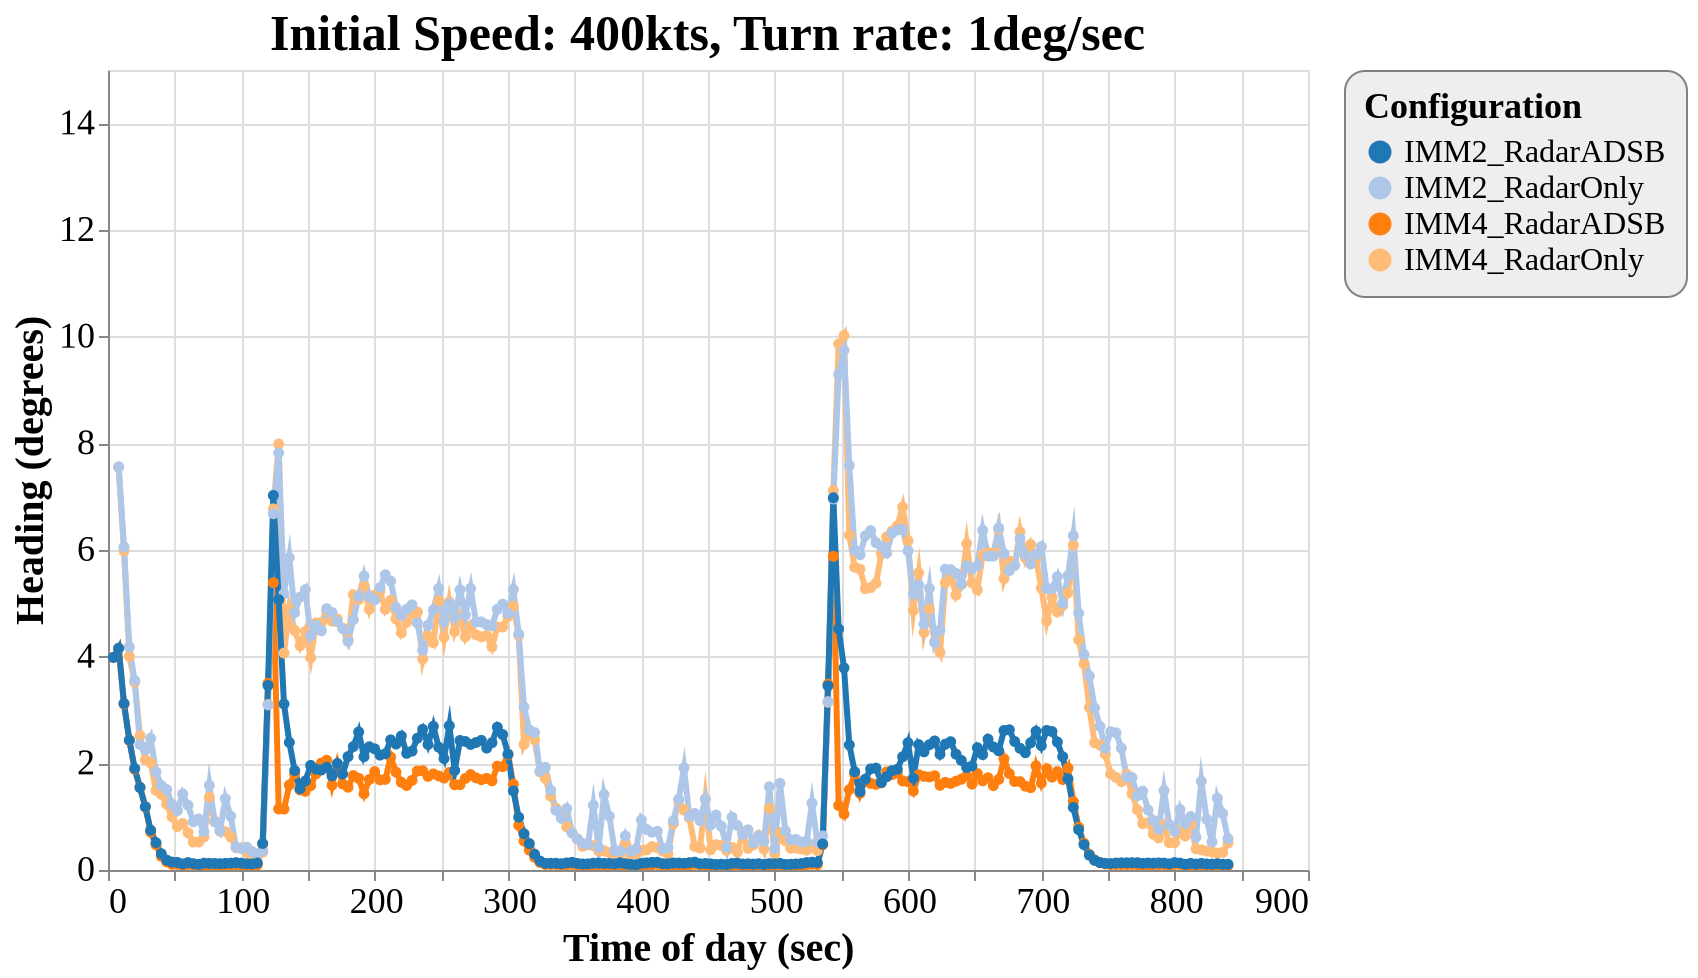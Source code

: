 {
  "config": {
    "view": {
      "continuousWidth": 600,
      "continuousHeight": 400
    },
    "axisX": {
      "labelFontSize": 18,
      "titleFontSize": 20
    },
    "axisY": {
      "labelFontSize": 18,
      "titleFontSize": 20
    },
    "font": "Times New Roman",
    "legend": {
      "cornerRadius": 10,
      "fillColor": "#EEEEEE",
      "labelFontSize": 16,
      "padding": 10,
      "strokeColor": "gray",
      "titleFontSize": 18
    },
    "title": {
      "fontSize": 25
    }
  },
  "data": {
    "name": "data-81723074ba84d0e9291a73bcea29a0d0"
  },
  "mark": {
    "type": "line",
    "point": true,
    "strokeWidth": 3
  },
  "encoding": {
    "color": {
      "type": "ordinal",
      "field": "config",
      "scale": {
        "scheme": "category20"
      },
      "title": "Configuration"
    },
    "x": {
      "type": "quantitative",
      "field": "time",
      "title": "Time of day (sec)"
    },
    "y": {
      "type": "quantitative",
      "field": "rmse_hdg",
      "scale": {
        "domain": [
          0,
          15
        ],
        "zero": false
      },
      "title": "Heading (degrees)"
    }
  },
  "selection": {
    "selector042": {
      "type": "interval",
      "bind": "scales",
      "encodings": [
        "x",
        "y"
      ]
    }
  },
  "title": "Initial Speed: 400kts, Turn rate: 1deg/sec",
  "$schema": "https://vega.github.io/schema/vega-lite/v4.8.1.json",
  "datasets": {
    "data-81723074ba84d0e9291a73bcea29a0d0": [
      {
        "scenario": "turns_new_04",
        "config": "IMM4_RadarOnly",
        "time": 8,
        "rmse_hdg": 7.556541172570531,
        "rmse_tr": 0.0
      },
      {
        "scenario": "turns_new_04",
        "config": "IMM4_RadarOnly",
        "time": 12,
        "rmse_hdg": 5.982609993146561,
        "rmse_tr": 0.0003004850447791
      },
      {
        "scenario": "turns_new_04",
        "config": "IMM4_RadarOnly",
        "time": 16,
        "rmse_hdg": 4.006997543091939,
        "rmse_tr": 0.0024832542608717
      },
      {
        "scenario": "turns_new_04",
        "config": "IMM4_RadarOnly",
        "time": 20,
        "rmse_hdg": 3.5228131223614425,
        "rmse_tr": 0.008010843061587
      },
      {
        "scenario": "turns_new_04",
        "config": "IMM4_RadarOnly",
        "time": 24,
        "rmse_hdg": 2.517681894897329,
        "rmse_tr": 0.0148243401858869
      },
      {
        "scenario": "turns_new_04",
        "config": "IMM4_RadarOnly",
        "time": 28,
        "rmse_hdg": 2.0682208537774684,
        "rmse_tr": 0.0361422190796304
      },
      {
        "scenario": "turns_new_04",
        "config": "IMM4_RadarOnly",
        "time": 32,
        "rmse_hdg": 2.00726116669066,
        "rmse_tr": 0.0776179898465947
      },
      {
        "scenario": "turns_new_04",
        "config": "IMM4_RadarOnly",
        "time": 36,
        "rmse_hdg": 1.491267477189988,
        "rmse_tr": 0.0522897632836704
      },
      {
        "scenario": "turns_new_04",
        "config": "IMM4_RadarOnly",
        "time": 40,
        "rmse_hdg": 1.4191007100966533,
        "rmse_tr": 0.0291827289105502
      },
      {
        "scenario": "turns_new_04",
        "config": "IMM4_RadarOnly",
        "time": 44,
        "rmse_hdg": 1.2306440121678903,
        "rmse_tr": 0.0264069844705681
      },
      {
        "scenario": "turns_new_04",
        "config": "IMM4_RadarOnly",
        "time": 48,
        "rmse_hdg": 1.0000618401931582,
        "rmse_tr": 0.0168399665582865
      },
      {
        "scenario": "turns_new_04",
        "config": "IMM4_RadarOnly",
        "time": 52,
        "rmse_hdg": 0.8146372802082439,
        "rmse_tr": 0.0147524114661907
      },
      {
        "scenario": "turns_new_04",
        "config": "IMM4_RadarOnly",
        "time": 56,
        "rmse_hdg": 0.8708314236527364,
        "rmse_tr": 0.015807462705728
      },
      {
        "scenario": "turns_new_04",
        "config": "IMM4_RadarOnly",
        "time": 60,
        "rmse_hdg": 0.7003460683009611,
        "rmse_tr": 0.0172106978260069
      },
      {
        "scenario": "turns_new_04",
        "config": "IMM4_RadarOnly",
        "time": 64,
        "rmse_hdg": 0.522130576563996,
        "rmse_tr": 0.0122651566560158
      },
      {
        "scenario": "turns_new_04",
        "config": "IMM4_RadarOnly",
        "time": 68,
        "rmse_hdg": 0.5243661139209619,
        "rmse_tr": 0.0124306361175007
      },
      {
        "scenario": "turns_new_04",
        "config": "IMM4_RadarOnly",
        "time": 72,
        "rmse_hdg": 0.6211265813733101,
        "rmse_tr": 0.0317257272558329
      },
      {
        "scenario": "turns_new_04",
        "config": "IMM4_RadarOnly",
        "time": 76,
        "rmse_hdg": 1.3660766767373138,
        "rmse_tr": 0.0607541258295248
      },
      {
        "scenario": "turns_new_04",
        "config": "IMM4_RadarOnly",
        "time": 80,
        "rmse_hdg": 0.9150365760361008,
        "rmse_tr": 0.0428056137032998
      },
      {
        "scenario": "turns_new_04",
        "config": "IMM4_RadarOnly",
        "time": 84,
        "rmse_hdg": 0.7276625984224123,
        "rmse_tr": 0.033355754215513
      },
      {
        "scenario": "turns_new_04",
        "config": "IMM4_RadarOnly",
        "time": 88,
        "rmse_hdg": 0.7193118404485804,
        "rmse_tr": 0.0290711246035354
      },
      {
        "scenario": "turns_new_04",
        "config": "IMM4_RadarOnly",
        "time": 92,
        "rmse_hdg": 0.6207028855032599,
        "rmse_tr": 0.015915305116049
      },
      {
        "scenario": "turns_new_04",
        "config": "IMM4_RadarOnly",
        "time": 96,
        "rmse_hdg": 0.4181265652423959,
        "rmse_tr": 0.0128438735480889
      },
      {
        "scenario": "turns_new_04",
        "config": "IMM4_RadarOnly",
        "time": 100,
        "rmse_hdg": 0.419111897479296,
        "rmse_tr": 0.0101199802371348
      },
      {
        "scenario": "turns_new_04",
        "config": "IMM4_RadarOnly",
        "time": 104,
        "rmse_hdg": 0.328340718033333,
        "rmse_tr": 0.0123928047741216
      },
      {
        "scenario": "turns_new_04",
        "config": "IMM4_RadarOnly",
        "time": 108,
        "rmse_hdg": 0.2625136050896085,
        "rmse_tr": 0.0097374828076136
      },
      {
        "scenario": "turns_new_04",
        "config": "IMM4_RadarOnly",
        "time": 112,
        "rmse_hdg": 0.25161737687971,
        "rmse_tr": 0.010373280894767
      },
      {
        "scenario": "turns_new_04",
        "config": "IMM4_RadarOnly",
        "time": 116,
        "rmse_hdg": 0.3344494495978173,
        "rmse_tr": 0.479768796917406
      },
      {
        "scenario": "turns_new_04",
        "config": "IMM4_RadarOnly",
        "time": 120,
        "rmse_hdg": 3.102252619980184,
        "rmse_tr": 0.9985326472640612
      },
      {
        "scenario": "turns_new_04",
        "config": "IMM4_RadarOnly",
        "time": 124,
        "rmse_hdg": 6.770748488356412,
        "rmse_tr": 0.9697111759062176
      },
      {
        "scenario": "turns_new_04",
        "config": "IMM4_RadarOnly",
        "time": 128,
        "rmse_hdg": 7.987582067799308,
        "rmse_tr": 0.8146893857778836
      },
      {
        "scenario": "turns_new_04",
        "config": "IMM4_RadarOnly",
        "time": 132,
        "rmse_hdg": 4.067567387660332,
        "rmse_tr": 0.5338034979968606
      },
      {
        "scenario": "turns_new_04",
        "config": "IMM4_RadarOnly",
        "time": 136,
        "rmse_hdg": 4.898889114811376,
        "rmse_tr": 0.371334991735167
      },
      {
        "scenario": "turns_new_04",
        "config": "IMM4_RadarOnly",
        "time": 140,
        "rmse_hdg": 4.493452929375,
        "rmse_tr": 0.2509179402101377
      },
      {
        "scenario": "turns_new_04",
        "config": "IMM4_RadarOnly",
        "time": 144,
        "rmse_hdg": 4.204748449188907,
        "rmse_tr": 0.2229139262624458
      },
      {
        "scenario": "turns_new_04",
        "config": "IMM4_RadarOnly",
        "time": 148,
        "rmse_hdg": 4.470824430831781,
        "rmse_tr": 0.2235925553913776
      },
      {
        "scenario": "turns_new_04",
        "config": "IMM4_RadarOnly",
        "time": 152,
        "rmse_hdg": 3.980106240902315,
        "rmse_tr": 0.1946967224663282
      },
      {
        "scenario": "turns_new_04",
        "config": "IMM4_RadarOnly",
        "time": 156,
        "rmse_hdg": 4.6312857279090975,
        "rmse_tr": 0.2017707187156612
      },
      {
        "scenario": "turns_new_04",
        "config": "IMM4_RadarOnly",
        "time": 160,
        "rmse_hdg": 4.640313883726857,
        "rmse_tr": 0.2004527627197171
      },
      {
        "scenario": "turns_new_04",
        "config": "IMM4_RadarOnly",
        "time": 164,
        "rmse_hdg": 4.851210283589388,
        "rmse_tr": 0.2070178913224318
      },
      {
        "scenario": "turns_new_04",
        "config": "IMM4_RadarOnly",
        "time": 168,
        "rmse_hdg": 4.665123770298426,
        "rmse_tr": 0.1897873339257498
      },
      {
        "scenario": "turns_new_04",
        "config": "IMM4_RadarOnly",
        "time": 172,
        "rmse_hdg": 4.7061282621618,
        "rmse_tr": 0.1948631211481704
      },
      {
        "scenario": "turns_new_04",
        "config": "IMM4_RadarOnly",
        "time": 176,
        "rmse_hdg": 4.532671685326055,
        "rmse_tr": 0.2001692738007335
      },
      {
        "scenario": "turns_new_04",
        "config": "IMM4_RadarOnly",
        "time": 180,
        "rmse_hdg": 4.322191740708444,
        "rmse_tr": 0.1722466753094887
      },
      {
        "scenario": "turns_new_04",
        "config": "IMM4_RadarOnly",
        "time": 184,
        "rmse_hdg": 5.161637641921407,
        "rmse_tr": 0.1834769635858046
      },
      {
        "scenario": "turns_new_04",
        "config": "IMM4_RadarOnly",
        "time": 188,
        "rmse_hdg": 5.071676097924439,
        "rmse_tr": 0.1903071204149891
      },
      {
        "scenario": "turns_new_04",
        "config": "IMM4_RadarOnly",
        "time": 192,
        "rmse_hdg": 5.320426483281206,
        "rmse_tr": 0.2076120597011005
      },
      {
        "scenario": "turns_new_04",
        "config": "IMM4_RadarOnly",
        "time": 196,
        "rmse_hdg": 4.889190643103285,
        "rmse_tr": 0.188112958433051
      },
      {
        "scenario": "turns_new_04",
        "config": "IMM4_RadarOnly",
        "time": 200,
        "rmse_hdg": 5.154005349428031,
        "rmse_tr": 0.2107277990539398
      },
      {
        "scenario": "turns_new_04",
        "config": "IMM4_RadarOnly",
        "time": 204,
        "rmse_hdg": 5.22920123712344,
        "rmse_tr": 0.2297319337913403
      },
      {
        "scenario": "turns_new_04",
        "config": "IMM4_RadarOnly",
        "time": 208,
        "rmse_hdg": 4.887305671193914,
        "rmse_tr": 0.2243358073818894
      },
      {
        "scenario": "turns_new_04",
        "config": "IMM4_RadarOnly",
        "time": 212,
        "rmse_hdg": 5.0543129963595925,
        "rmse_tr": 0.223048803848631
      },
      {
        "scenario": "turns_new_04",
        "config": "IMM4_RadarOnly",
        "time": 216,
        "rmse_hdg": 4.706872035799725,
        "rmse_tr": 0.2044225212962474
      },
      {
        "scenario": "turns_new_04",
        "config": "IMM4_RadarOnly",
        "time": 220,
        "rmse_hdg": 4.445904375702964,
        "rmse_tr": 0.2023117743362647
      },
      {
        "scenario": "turns_new_04",
        "config": "IMM4_RadarOnly",
        "time": 224,
        "rmse_hdg": 4.646538829090963,
        "rmse_tr": 0.1786934409354001
      },
      {
        "scenario": "turns_new_04",
        "config": "IMM4_RadarOnly",
        "time": 228,
        "rmse_hdg": 4.798954499296256,
        "rmse_tr": 0.1644817173757533
      },
      {
        "scenario": "turns_new_04",
        "config": "IMM4_RadarOnly",
        "time": 232,
        "rmse_hdg": 4.837484358345336,
        "rmse_tr": 0.1625542356021371
      },
      {
        "scenario": "turns_new_04",
        "config": "IMM4_RadarOnly",
        "time": 236,
        "rmse_hdg": 3.9570197297512455,
        "rmse_tr": 0.1704015563034123
      },
      {
        "scenario": "turns_new_04",
        "config": "IMM4_RadarOnly",
        "time": 240,
        "rmse_hdg": 4.392435839278911,
        "rmse_tr": 0.1555736700672122
      },
      {
        "scenario": "turns_new_04",
        "config": "IMM4_RadarOnly",
        "time": 244,
        "rmse_hdg": 4.263647261897294,
        "rmse_tr": 0.1512723656027145
      },
      {
        "scenario": "turns_new_04",
        "config": "IMM4_RadarOnly",
        "time": 248,
        "rmse_hdg": 5.046895500897831,
        "rmse_tr": 0.2064754454383511
      },
      {
        "scenario": "turns_new_04",
        "config": "IMM4_RadarOnly",
        "time": 252,
        "rmse_hdg": 4.364736071468467,
        "rmse_tr": 0.1765180974166567
      },
      {
        "scenario": "turns_new_04",
        "config": "IMM4_RadarOnly",
        "time": 256,
        "rmse_hdg": 5.028138159818079,
        "rmse_tr": 0.2064465928590854
      },
      {
        "scenario": "turns_new_04",
        "config": "IMM4_RadarOnly",
        "time": 260,
        "rmse_hdg": 4.469927747927804,
        "rmse_tr": 0.1712808057161679
      },
      {
        "scenario": "turns_new_04",
        "config": "IMM4_RadarOnly",
        "time": 264,
        "rmse_hdg": 4.748016283559627,
        "rmse_tr": 0.1997270964846168
      },
      {
        "scenario": "turns_new_04",
        "config": "IMM4_RadarOnly",
        "time": 268,
        "rmse_hdg": 4.372503188973487,
        "rmse_tr": 0.190699023769569
      },
      {
        "scenario": "turns_new_04",
        "config": "IMM4_RadarOnly",
        "time": 272,
        "rmse_hdg": 4.585327389523574,
        "rmse_tr": 0.1825968267808684
      },
      {
        "scenario": "turns_new_04",
        "config": "IMM4_RadarOnly",
        "time": 276,
        "rmse_hdg": 4.40867525873249,
        "rmse_tr": 0.1905348707192465
      },
      {
        "scenario": "turns_new_04",
        "config": "IMM4_RadarOnly",
        "time": 280,
        "rmse_hdg": 4.371471649263832,
        "rmse_tr": 0.1655292939115525
      },
      {
        "scenario": "turns_new_04",
        "config": "IMM4_RadarOnly",
        "time": 284,
        "rmse_hdg": 4.394860330146027,
        "rmse_tr": 0.1634031385921163
      },
      {
        "scenario": "turns_new_04",
        "config": "IMM4_RadarOnly",
        "time": 288,
        "rmse_hdg": 4.183046808076538,
        "rmse_tr": 0.1672758441940959
      },
      {
        "scenario": "turns_new_04",
        "config": "IMM4_RadarOnly",
        "time": 292,
        "rmse_hdg": 4.555306285480464,
        "rmse_tr": 0.1682301334931588
      },
      {
        "scenario": "turns_new_04",
        "config": "IMM4_RadarOnly",
        "time": 296,
        "rmse_hdg": 4.555093181858397,
        "rmse_tr": 0.4207814434112631
      },
      {
        "scenario": "turns_new_04",
        "config": "IMM4_RadarOnly",
        "time": 300,
        "rmse_hdg": 4.753723613019205,
        "rmse_tr": 0.969342582843334
      },
      {
        "scenario": "turns_new_04",
        "config": "IMM4_RadarOnly",
        "time": 304,
        "rmse_hdg": 4.944258183292093,
        "rmse_tr": 0.8387236260725003
      },
      {
        "scenario": "turns_new_04",
        "config": "IMM4_RadarOnly",
        "time": 308,
        "rmse_hdg": 4.400676287312471,
        "rmse_tr": 0.6671215120763233
      },
      {
        "scenario": "turns_new_04",
        "config": "IMM4_RadarOnly",
        "time": 312,
        "rmse_hdg": 2.353662799006811,
        "rmse_tr": 0.4326053131484699
      },
      {
        "scenario": "turns_new_04",
        "config": "IMM4_RadarOnly",
        "time": 316,
        "rmse_hdg": 2.5614375622531043,
        "rmse_tr": 0.2780070281601204
      },
      {
        "scenario": "turns_new_04",
        "config": "IMM4_RadarOnly",
        "time": 320,
        "rmse_hdg": 2.4429959909432357,
        "rmse_tr": 0.1858775184059102
      },
      {
        "scenario": "turns_new_04",
        "config": "IMM4_RadarOnly",
        "time": 324,
        "rmse_hdg": 1.83795762608775,
        "rmse_tr": 0.1203309431624008
      },
      {
        "scenario": "turns_new_04",
        "config": "IMM4_RadarOnly",
        "time": 328,
        "rmse_hdg": 1.7175303133739717,
        "rmse_tr": 0.0937573765651394
      },
      {
        "scenario": "turns_new_04",
        "config": "IMM4_RadarOnly",
        "time": 332,
        "rmse_hdg": 1.3846855433830625,
        "rmse_tr": 0.0658752451830574
      },
      {
        "scenario": "turns_new_04",
        "config": "IMM4_RadarOnly",
        "time": 336,
        "rmse_hdg": 1.1583859006120738,
        "rmse_tr": 0.0457562784494528
      },
      {
        "scenario": "turns_new_04",
        "config": "IMM4_RadarOnly",
        "time": 340,
        "rmse_hdg": 1.013571936359447,
        "rmse_tr": 0.0367934526498225
      },
      {
        "scenario": "turns_new_04",
        "config": "IMM4_RadarOnly",
        "time": 344,
        "rmse_hdg": 0.8076567350733875,
        "rmse_tr": 0.033733994622078
      },
      {
        "scenario": "turns_new_04",
        "config": "IMM4_RadarOnly",
        "time": 348,
        "rmse_hdg": 0.6956695626163905,
        "rmse_tr": 0.0234395545883074
      },
      {
        "scenario": "turns_new_04",
        "config": "IMM4_RadarOnly",
        "time": 352,
        "rmse_hdg": 0.578927143229732,
        "rmse_tr": 0.0187180760678392
      },
      {
        "scenario": "turns_new_04",
        "config": "IMM4_RadarOnly",
        "time": 356,
        "rmse_hdg": 0.4438618403662745,
        "rmse_tr": 0.0172271767578909
      },
      {
        "scenario": "turns_new_04",
        "config": "IMM4_RadarOnly",
        "time": 360,
        "rmse_hdg": 0.4712000257700669,
        "rmse_tr": 0.0166868479005815
      },
      {
        "scenario": "turns_new_04",
        "config": "IMM4_RadarOnly",
        "time": 364,
        "rmse_hdg": 0.4560238575126182,
        "rmse_tr": 0.0149820754973033
      },
      {
        "scenario": "turns_new_04",
        "config": "IMM4_RadarOnly",
        "time": 368,
        "rmse_hdg": 0.3597319552750613,
        "rmse_tr": 0.0120615493802134
      },
      {
        "scenario": "turns_new_04",
        "config": "IMM4_RadarOnly",
        "time": 372,
        "rmse_hdg": 0.3571897891241362,
        "rmse_tr": 0.0128555576944901
      },
      {
        "scenario": "turns_new_04",
        "config": "IMM4_RadarOnly",
        "time": 376,
        "rmse_hdg": 0.3246191402349763,
        "rmse_tr": 0.0137363976605824
      },
      {
        "scenario": "turns_new_04",
        "config": "IMM4_RadarOnly",
        "time": 380,
        "rmse_hdg": 0.2931169457053781,
        "rmse_tr": 0.0117452603355939
      },
      {
        "scenario": "turns_new_04",
        "config": "IMM4_RadarOnly",
        "time": 384,
        "rmse_hdg": 0.2874257457536379,
        "rmse_tr": 0.0077951201597592
      },
      {
        "scenario": "turns_new_04",
        "config": "IMM4_RadarOnly",
        "time": 388,
        "rmse_hdg": 0.5043005138451315,
        "rmse_tr": 0.0302259097437068
      },
      {
        "scenario": "turns_new_04",
        "config": "IMM4_RadarOnly",
        "time": 392,
        "rmse_hdg": 0.2858944773407013,
        "rmse_tr": 0.0165084563310681
      },
      {
        "scenario": "turns_new_04",
        "config": "IMM4_RadarOnly",
        "time": 396,
        "rmse_hdg": 0.2940417495164861,
        "rmse_tr": 0.0109999040863207
      },
      {
        "scenario": "turns_new_04",
        "config": "IMM4_RadarOnly",
        "time": 400,
        "rmse_hdg": 0.3681308924585129,
        "rmse_tr": 0.0160689058281288
      },
      {
        "scenario": "turns_new_04",
        "config": "IMM4_RadarOnly",
        "time": 404,
        "rmse_hdg": 0.3770022569619279,
        "rmse_tr": 0.0145664418465929
      },
      {
        "scenario": "turns_new_04",
        "config": "IMM4_RadarOnly",
        "time": 408,
        "rmse_hdg": 0.4378191407419272,
        "rmse_tr": 0.0138040950445873
      },
      {
        "scenario": "turns_new_04",
        "config": "IMM4_RadarOnly",
        "time": 412,
        "rmse_hdg": 0.4189459965574271,
        "rmse_tr": 0.011525493823434
      },
      {
        "scenario": "turns_new_04",
        "config": "IMM4_RadarOnly",
        "time": 416,
        "rmse_hdg": 0.3539168586789042,
        "rmse_tr": 0.0111853220146506
      },
      {
        "scenario": "turns_new_04",
        "config": "IMM4_RadarOnly",
        "time": 420,
        "rmse_hdg": 0.3011326444695398,
        "rmse_tr": 0.0129711351787762
      },
      {
        "scenario": "turns_new_04",
        "config": "IMM4_RadarOnly",
        "time": 424,
        "rmse_hdg": 0.8657231442557124,
        "rmse_tr": 0.0372784350362243
      },
      {
        "scenario": "turns_new_04",
        "config": "IMM4_RadarOnly",
        "time": 428,
        "rmse_hdg": 1.3060937445548135,
        "rmse_tr": 0.0568714905271754
      },
      {
        "scenario": "turns_new_04",
        "config": "IMM4_RadarOnly",
        "time": 432,
        "rmse_hdg": 1.1235057873626129,
        "rmse_tr": 0.0498672899822066
      },
      {
        "scenario": "turns_new_04",
        "config": "IMM4_RadarOnly",
        "time": 436,
        "rmse_hdg": 0.9787709445950412,
        "rmse_tr": 0.0478018387211618
      },
      {
        "scenario": "turns_new_04",
        "config": "IMM4_RadarOnly",
        "time": 440,
        "rmse_hdg": 0.442466860992915,
        "rmse_tr": 0.0365204934565196
      },
      {
        "scenario": "turns_new_04",
        "config": "IMM4_RadarOnly",
        "time": 444,
        "rmse_hdg": 0.4117712417781957,
        "rmse_tr": 0.0294522008812947
      },
      {
        "scenario": "turns_new_04",
        "config": "IMM4_RadarOnly",
        "time": 448,
        "rmse_hdg": 1.3318280996271727,
        "rmse_tr": 0.0372312783416917
      },
      {
        "scenario": "turns_new_04",
        "config": "IMM4_RadarOnly",
        "time": 452,
        "rmse_hdg": 0.3798569524805695,
        "rmse_tr": 0.0250369639776349
      },
      {
        "scenario": "turns_new_04",
        "config": "IMM4_RadarOnly",
        "time": 456,
        "rmse_hdg": 0.4745057825832241,
        "rmse_tr": 0.0224111487917048
      },
      {
        "scenario": "turns_new_04",
        "config": "IMM4_RadarOnly",
        "time": 460,
        "rmse_hdg": 0.4578479681125205,
        "rmse_tr": 0.014616536623193
      },
      {
        "scenario": "turns_new_04",
        "config": "IMM4_RadarOnly",
        "time": 464,
        "rmse_hdg": 0.3665211034827964,
        "rmse_tr": 0.0152550624326667
      },
      {
        "scenario": "turns_new_04",
        "config": "IMM4_RadarOnly",
        "time": 468,
        "rmse_hdg": 0.4230027847806727,
        "rmse_tr": 0.0161848511509887
      },
      {
        "scenario": "turns_new_04",
        "config": "IMM4_RadarOnly",
        "time": 472,
        "rmse_hdg": 0.3337129722172736,
        "rmse_tr": 0.0126330243547547
      },
      {
        "scenario": "turns_new_04",
        "config": "IMM4_RadarOnly",
        "time": 476,
        "rmse_hdg": 0.6833001703548901,
        "rmse_tr": 0.0316566821747919
      },
      {
        "scenario": "turns_new_04",
        "config": "IMM4_RadarOnly",
        "time": 480,
        "rmse_hdg": 0.4065132119045961,
        "rmse_tr": 0.0174121065064354
      },
      {
        "scenario": "turns_new_04",
        "config": "IMM4_RadarOnly",
        "time": 484,
        "rmse_hdg": 0.4681295751662129,
        "rmse_tr": 0.0165186762988644
      },
      {
        "scenario": "turns_new_04",
        "config": "IMM4_RadarOnly",
        "time": 488,
        "rmse_hdg": 0.648947866421745,
        "rmse_tr": 0.0210161091095679
      },
      {
        "scenario": "turns_new_04",
        "config": "IMM4_RadarOnly",
        "time": 492,
        "rmse_hdg": 0.3919515919347279,
        "rmse_tr": 0.0200066606555975
      },
      {
        "scenario": "turns_new_04",
        "config": "IMM4_RadarOnly",
        "time": 496,
        "rmse_hdg": 1.1534675121507754,
        "rmse_tr": 0.0467694217360425
      },
      {
        "scenario": "turns_new_04",
        "config": "IMM4_RadarOnly",
        "time": 500,
        "rmse_hdg": 0.3035347316755282,
        "rmse_tr": 0.0376931561041791
      },
      {
        "scenario": "turns_new_04",
        "config": "IMM4_RadarOnly",
        "time": 504,
        "rmse_hdg": 0.6974936165534024,
        "rmse_tr": 0.026834730171232
      },
      {
        "scenario": "turns_new_04",
        "config": "IMM4_RadarOnly",
        "time": 508,
        "rmse_hdg": 0.5490495168022883,
        "rmse_tr": 0.0210649899514073
      },
      {
        "scenario": "turns_new_04",
        "config": "IMM4_RadarOnly",
        "time": 512,
        "rmse_hdg": 0.4097255178775175,
        "rmse_tr": 0.0159200589151569
      },
      {
        "scenario": "turns_new_04",
        "config": "IMM4_RadarOnly",
        "time": 516,
        "rmse_hdg": 0.4088755311827792,
        "rmse_tr": 0.0148211956332814
      },
      {
        "scenario": "turns_new_04",
        "config": "IMM4_RadarOnly",
        "time": 520,
        "rmse_hdg": 0.3943673414470319,
        "rmse_tr": 0.0124085196538507
      },
      {
        "scenario": "turns_new_04",
        "config": "IMM4_RadarOnly",
        "time": 524,
        "rmse_hdg": 0.3699868450184737,
        "rmse_tr": 0.0157662207524238
      },
      {
        "scenario": "turns_new_04",
        "config": "IMM4_RadarOnly",
        "time": 528,
        "rmse_hdg": 0.4451408838829186,
        "rmse_tr": 0.023336391204973
      },
      {
        "scenario": "turns_new_04",
        "config": "IMM4_RadarOnly",
        "time": 532,
        "rmse_hdg": 0.3624607258418172,
        "rmse_tr": 0.0174903416570989
      },
      {
        "scenario": "turns_new_04",
        "config": "IMM4_RadarOnly",
        "time": 536,
        "rmse_hdg": 0.4920025063922915,
        "rmse_tr": 0.4081664947143597
      },
      {
        "scenario": "turns_new_04",
        "config": "IMM4_RadarOnly",
        "time": 540,
        "rmse_hdg": 3.14575615509484,
        "rmse_tr": 0.997336083114878
      },
      {
        "scenario": "turns_new_04",
        "config": "IMM4_RadarOnly",
        "time": 544,
        "rmse_hdg": 7.114791316358713,
        "rmse_tr": 0.983100719322966
      },
      {
        "scenario": "turns_new_04",
        "config": "IMM4_RadarOnly",
        "time": 548,
        "rmse_hdg": 9.861899810526223,
        "rmse_tr": 0.9247332896828248
      },
      {
        "scenario": "turns_new_04",
        "config": "IMM4_RadarOnly",
        "time": 552,
        "rmse_hdg": 10.022090821633425,
        "rmse_tr": 0.7872718126433581
      },
      {
        "scenario": "turns_new_04",
        "config": "IMM4_RadarOnly",
        "time": 556,
        "rmse_hdg": 6.280688658179305,
        "rmse_tr": 0.4911096440714639
      },
      {
        "scenario": "turns_new_04",
        "config": "IMM4_RadarOnly",
        "time": 560,
        "rmse_hdg": 5.678419206993075,
        "rmse_tr": 0.2877883017231514
      },
      {
        "scenario": "turns_new_04",
        "config": "IMM4_RadarOnly",
        "time": 564,
        "rmse_hdg": 5.641875310971116,
        "rmse_tr": 0.2505795284588201
      },
      {
        "scenario": "turns_new_04",
        "config": "IMM4_RadarOnly",
        "time": 568,
        "rmse_hdg": 5.275209564522819,
        "rmse_tr": 0.2516098585457875
      },
      {
        "scenario": "turns_new_04",
        "config": "IMM4_RadarOnly",
        "time": 572,
        "rmse_hdg": 5.294466940161895,
        "rmse_tr": 0.2434671892534816
      },
      {
        "scenario": "turns_new_04",
        "config": "IMM4_RadarOnly",
        "time": 576,
        "rmse_hdg": 5.376215284176254,
        "rmse_tr": 0.2433968006901629
      },
      {
        "scenario": "turns_new_04",
        "config": "IMM4_RadarOnly",
        "time": 580,
        "rmse_hdg": 5.925835460240364,
        "rmse_tr": 0.2419459699363084
      },
      {
        "scenario": "turns_new_04",
        "config": "IMM4_RadarOnly",
        "time": 584,
        "rmse_hdg": 6.24467429436756,
        "rmse_tr": 0.2634434615546521
      },
      {
        "scenario": "turns_new_04",
        "config": "IMM4_RadarOnly",
        "time": 588,
        "rmse_hdg": 6.352348365472784,
        "rmse_tr": 0.2541915088322054
      },
      {
        "scenario": "turns_new_04",
        "config": "IMM4_RadarOnly",
        "time": 592,
        "rmse_hdg": 6.451228432200704,
        "rmse_tr": 0.2803907411793949
      },
      {
        "scenario": "turns_new_04",
        "config": "IMM4_RadarOnly",
        "time": 596,
        "rmse_hdg": 6.805904483406136,
        "rmse_tr": 0.2759868498396322
      },
      {
        "scenario": "turns_new_04",
        "config": "IMM4_RadarOnly",
        "time": 600,
        "rmse_hdg": 6.17323447030269,
        "rmse_tr": 0.2120526180770549
      },
      {
        "scenario": "turns_new_04",
        "config": "IMM4_RadarOnly",
        "time": 604,
        "rmse_hdg": 4.865720488879062,
        "rmse_tr": 0.1707564202094171
      },
      {
        "scenario": "turns_new_04",
        "config": "IMM4_RadarOnly",
        "time": 608,
        "rmse_hdg": 5.570536915075804,
        "rmse_tr": 0.2224134394189974
      },
      {
        "scenario": "turns_new_04",
        "config": "IMM4_RadarOnly",
        "time": 612,
        "rmse_hdg": 4.45430777648698,
        "rmse_tr": 0.1863651025957307
      },
      {
        "scenario": "turns_new_04",
        "config": "IMM4_RadarOnly",
        "time": 616,
        "rmse_hdg": 4.894324800855697,
        "rmse_tr": 0.2227820625025303
      },
      {
        "scenario": "turns_new_04",
        "config": "IMM4_RadarOnly",
        "time": 620,
        "rmse_hdg": 4.275308107947471,
        "rmse_tr": 0.1937339780144106
      },
      {
        "scenario": "turns_new_04",
        "config": "IMM4_RadarOnly",
        "time": 624,
        "rmse_hdg": 4.077855328174618,
        "rmse_tr": 0.1515100904960586
      },
      {
        "scenario": "turns_new_04",
        "config": "IMM4_RadarOnly",
        "time": 628,
        "rmse_hdg": 5.38741968133699,
        "rmse_tr": 0.182988290413817
      },
      {
        "scenario": "turns_new_04",
        "config": "IMM4_RadarOnly",
        "time": 632,
        "rmse_hdg": 5.558752736874907,
        "rmse_tr": 0.1720112413270049
      },
      {
        "scenario": "turns_new_04",
        "config": "IMM4_RadarOnly",
        "time": 636,
        "rmse_hdg": 5.155958496113856,
        "rmse_tr": 0.1387170998247288
      },
      {
        "scenario": "turns_new_04",
        "config": "IMM4_RadarOnly",
        "time": 640,
        "rmse_hdg": 5.351720827433801,
        "rmse_tr": 0.1350636167270086
      },
      {
        "scenario": "turns_new_04",
        "config": "IMM4_RadarOnly",
        "time": 644,
        "rmse_hdg": 6.119536617798069,
        "rmse_tr": 0.1723592257881362
      },
      {
        "scenario": "turns_new_04",
        "config": "IMM4_RadarOnly",
        "time": 648,
        "rmse_hdg": 5.384908105330781,
        "rmse_tr": 0.1588627394954525
      },
      {
        "scenario": "turns_new_04",
        "config": "IMM4_RadarOnly",
        "time": 652,
        "rmse_hdg": 5.252119218079598,
        "rmse_tr": 0.1489741473509661
      },
      {
        "scenario": "turns_new_04",
        "config": "IMM4_RadarOnly",
        "time": 656,
        "rmse_hdg": 5.912170730580793,
        "rmse_tr": 0.1638119529888737
      },
      {
        "scenario": "turns_new_04",
        "config": "IMM4_RadarOnly",
        "time": 660,
        "rmse_hdg": 5.948114076028576,
        "rmse_tr": 0.1673438861502985
      },
      {
        "scenario": "turns_new_04",
        "config": "IMM4_RadarOnly",
        "time": 664,
        "rmse_hdg": 5.938343150842848,
        "rmse_tr": 0.172188640661842
      },
      {
        "scenario": "turns_new_04",
        "config": "IMM4_RadarOnly",
        "time": 668,
        "rmse_hdg": 6.385154091633674,
        "rmse_tr": 0.1870059687382999
      },
      {
        "scenario": "turns_new_04",
        "config": "IMM4_RadarOnly",
        "time": 672,
        "rmse_hdg": 5.463110911225963,
        "rmse_tr": 0.1459514978546894
      },
      {
        "scenario": "turns_new_04",
        "config": "IMM4_RadarOnly",
        "time": 676,
        "rmse_hdg": 5.793937329046343,
        "rmse_tr": 0.1613620622664723
      },
      {
        "scenario": "turns_new_04",
        "config": "IMM4_RadarOnly",
        "time": 680,
        "rmse_hdg": 5.709758524228499,
        "rmse_tr": 0.1717422845012674
      },
      {
        "scenario": "turns_new_04",
        "config": "IMM4_RadarOnly",
        "time": 684,
        "rmse_hdg": 6.340681659949261,
        "rmse_tr": 0.1660158294675625
      },
      {
        "scenario": "turns_new_04",
        "config": "IMM4_RadarOnly",
        "time": 688,
        "rmse_hdg": 5.849172195628164,
        "rmse_tr": 0.15820890212731
      },
      {
        "scenario": "turns_new_04",
        "config": "IMM4_RadarOnly",
        "time": 692,
        "rmse_hdg": 6.104896012132821,
        "rmse_tr": 0.1763293196131145
      },
      {
        "scenario": "turns_new_04",
        "config": "IMM4_RadarOnly",
        "time": 696,
        "rmse_hdg": 5.833686748148207,
        "rmse_tr": 0.1934963009465555
      },
      {
        "scenario": "turns_new_04",
        "config": "IMM4_RadarOnly",
        "time": 700,
        "rmse_hdg": 5.282811690773716,
        "rmse_tr": 0.2264320892732114
      },
      {
        "scenario": "turns_new_04",
        "config": "IMM4_RadarOnly",
        "time": 704,
        "rmse_hdg": 4.669377827170293,
        "rmse_tr": 0.2280698756388336
      },
      {
        "scenario": "turns_new_04",
        "config": "IMM4_RadarOnly",
        "time": 708,
        "rmse_hdg": 5.11557117826624,
        "rmse_tr": 0.2239684442877997
      },
      {
        "scenario": "turns_new_04",
        "config": "IMM4_RadarOnly",
        "time": 712,
        "rmse_hdg": 4.838438036447545,
        "rmse_tr": 0.2034542306835885
      },
      {
        "scenario": "turns_new_04",
        "config": "IMM4_RadarOnly",
        "time": 716,
        "rmse_hdg": 4.954871336970816,
        "rmse_tr": 0.5209244213551786
      },
      {
        "scenario": "turns_new_04",
        "config": "IMM4_RadarOnly",
        "time": 720,
        "rmse_hdg": 5.198552044832471,
        "rmse_tr": 0.9506675438078012
      },
      {
        "scenario": "turns_new_04",
        "config": "IMM4_RadarOnly",
        "time": 724,
        "rmse_hdg": 6.088949410040519,
        "rmse_tr": 0.8473691448860514
      },
      {
        "scenario": "turns_new_04",
        "config": "IMM4_RadarOnly",
        "time": 728,
        "rmse_hdg": 4.3161039733504944,
        "rmse_tr": 0.6511983153212184
      },
      {
        "scenario": "turns_new_04",
        "config": "IMM4_RadarOnly",
        "time": 732,
        "rmse_hdg": 3.8663608847633535,
        "rmse_tr": 0.453266673472363
      },
      {
        "scenario": "turns_new_04",
        "config": "IMM4_RadarOnly",
        "time": 736,
        "rmse_hdg": 3.049336431382363,
        "rmse_tr": 0.2874930733981402
      },
      {
        "scenario": "turns_new_04",
        "config": "IMM4_RadarOnly",
        "time": 740,
        "rmse_hdg": 2.3869374914805155,
        "rmse_tr": 0.1956992038904638
      },
      {
        "scenario": "turns_new_04",
        "config": "IMM4_RadarOnly",
        "time": 744,
        "rmse_hdg": 2.3424424843425347,
        "rmse_tr": 0.1329144876894007
      },
      {
        "scenario": "turns_new_04",
        "config": "IMM4_RadarOnly",
        "time": 748,
        "rmse_hdg": 2.169025564816249,
        "rmse_tr": 0.0985666838086013
      },
      {
        "scenario": "turns_new_04",
        "config": "IMM4_RadarOnly",
        "time": 752,
        "rmse_hdg": 1.802384531669088,
        "rmse_tr": 0.0731257136717311
      },
      {
        "scenario": "turns_new_04",
        "config": "IMM4_RadarOnly",
        "time": 756,
        "rmse_hdg": 1.735814275779526,
        "rmse_tr": 0.0694605764444839
      },
      {
        "scenario": "turns_new_04",
        "config": "IMM4_RadarOnly",
        "time": 760,
        "rmse_hdg": 1.656441233782717,
        "rmse_tr": 0.0484415631524252
      },
      {
        "scenario": "turns_new_04",
        "config": "IMM4_RadarOnly",
        "time": 764,
        "rmse_hdg": 1.7935989651274946,
        "rmse_tr": 0.0381450502999448
      },
      {
        "scenario": "turns_new_04",
        "config": "IMM4_RadarOnly",
        "time": 768,
        "rmse_hdg": 1.4293562070619998,
        "rmse_tr": 0.0316126649198281
      },
      {
        "scenario": "turns_new_04",
        "config": "IMM4_RadarOnly",
        "time": 772,
        "rmse_hdg": 1.1287288553185963,
        "rmse_tr": 0.0233944149028918
      },
      {
        "scenario": "turns_new_04",
        "config": "IMM4_RadarOnly",
        "time": 776,
        "rmse_hdg": 0.8680378189758868,
        "rmse_tr": 0.019117287717016
      },
      {
        "scenario": "turns_new_04",
        "config": "IMM4_RadarOnly",
        "time": 780,
        "rmse_hdg": 0.8879610295029656,
        "rmse_tr": 0.0156686353730559
      },
      {
        "scenario": "turns_new_04",
        "config": "IMM4_RadarOnly",
        "time": 784,
        "rmse_hdg": 0.6707840639909405,
        "rmse_tr": 0.0205235773414567
      },
      {
        "scenario": "turns_new_04",
        "config": "IMM4_RadarOnly",
        "time": 788,
        "rmse_hdg": 0.6004219195544761,
        "rmse_tr": 0.0168226616337737
      },
      {
        "scenario": "turns_new_04",
        "config": "IMM4_RadarOnly",
        "time": 792,
        "rmse_hdg": 0.8319794557648735,
        "rmse_tr": 0.025196450367286
      },
      {
        "scenario": "turns_new_04",
        "config": "IMM4_RadarOnly",
        "time": 796,
        "rmse_hdg": 0.5129210104518661,
        "rmse_tr": 0.0218541567365722
      },
      {
        "scenario": "turns_new_04",
        "config": "IMM4_RadarOnly",
        "time": 800,
        "rmse_hdg": 0.5138190342912561,
        "rmse_tr": 0.0169866516221806
      },
      {
        "scenario": "turns_new_04",
        "config": "IMM4_RadarOnly",
        "time": 804,
        "rmse_hdg": 0.7363335310615143,
        "rmse_tr": 0.01857342604832
      },
      {
        "scenario": "turns_new_04",
        "config": "IMM4_RadarOnly",
        "time": 808,
        "rmse_hdg": 0.6366455402024337,
        "rmse_tr": 0.0135022220393533
      },
      {
        "scenario": "turns_new_04",
        "config": "IMM4_RadarOnly",
        "time": 812,
        "rmse_hdg": 0.8521144773848218,
        "rmse_tr": 0.0218785073204002
      },
      {
        "scenario": "turns_new_04",
        "config": "IMM4_RadarOnly",
        "time": 816,
        "rmse_hdg": 0.3974240450194637,
        "rmse_tr": 0.0153102831666237
      },
      {
        "scenario": "turns_new_04",
        "config": "IMM4_RadarOnly",
        "time": 820,
        "rmse_hdg": 0.3783766741793486,
        "rmse_tr": 0.0256272963717933
      },
      {
        "scenario": "turns_new_04",
        "config": "IMM4_RadarOnly",
        "time": 824,
        "rmse_hdg": 0.3544568452892589,
        "rmse_tr": 0.0145497541157088
      },
      {
        "scenario": "turns_new_04",
        "config": "IMM4_RadarOnly",
        "time": 828,
        "rmse_hdg": 0.3394261211856259,
        "rmse_tr": 0.0126735475435826
      },
      {
        "scenario": "turns_new_04",
        "config": "IMM4_RadarOnly",
        "time": 832,
        "rmse_hdg": 0.3164749757191087,
        "rmse_tr": 0.0142599253183693
      },
      {
        "scenario": "turns_new_04",
        "config": "IMM4_RadarOnly",
        "time": 836,
        "rmse_hdg": 0.3318663799146383,
        "rmse_tr": 0.0113517425456856
      },
      {
        "scenario": "turns_new_04",
        "config": "IMM4_RadarOnly",
        "time": 840,
        "rmse_hdg": 0.5053019775298485,
        "rmse_tr": 0.0125232279759674
      },
      {
        "scenario": "turns_new_04",
        "config": "IMM4_RadarADSB",
        "time": 4,
        "rmse_hdg": 3.9862098913937807,
        "rmse_tr": 0.0
      },
      {
        "scenario": "turns_new_04",
        "config": "IMM4_RadarADSB",
        "time": 8,
        "rmse_hdg": 4.156266374605751,
        "rmse_tr": 0.0002624968450088
      },
      {
        "scenario": "turns_new_04",
        "config": "IMM4_RadarADSB",
        "time": 12,
        "rmse_hdg": 3.110585285171671,
        "rmse_tr": 0.0016943383112369
      },
      {
        "scenario": "turns_new_04",
        "config": "IMM4_RadarADSB",
        "time": 16,
        "rmse_hdg": 2.4311183587320744,
        "rmse_tr": 0.0055142065761207
      },
      {
        "scenario": "turns_new_04",
        "config": "IMM4_RadarADSB",
        "time": 20,
        "rmse_hdg": 1.8906814783562536,
        "rmse_tr": 0.0084732173844435
      },
      {
        "scenario": "turns_new_04",
        "config": "IMM4_RadarADSB",
        "time": 24,
        "rmse_hdg": 1.5480100128875145,
        "rmse_tr": 0.0116095206081043
      },
      {
        "scenario": "turns_new_04",
        "config": "IMM4_RadarADSB",
        "time": 28,
        "rmse_hdg": 1.1809181142622007,
        "rmse_tr": 0.0109492558515957
      },
      {
        "scenario": "turns_new_04",
        "config": "IMM4_RadarADSB",
        "time": 32,
        "rmse_hdg": 0.7097703721565316,
        "rmse_tr": 0.0074642953672234
      },
      {
        "scenario": "turns_new_04",
        "config": "IMM4_RadarADSB",
        "time": 36,
        "rmse_hdg": 0.473852561457675,
        "rmse_tr": 0.0049661195867598
      },
      {
        "scenario": "turns_new_04",
        "config": "IMM4_RadarADSB",
        "time": 40,
        "rmse_hdg": 0.2563747257433932,
        "rmse_tr": 0.0045328747882722
      },
      {
        "scenario": "turns_new_04",
        "config": "IMM4_RadarADSB",
        "time": 44,
        "rmse_hdg": 0.1540236035166411,
        "rmse_tr": 0.0040303291998445
      },
      {
        "scenario": "turns_new_04",
        "config": "IMM4_RadarADSB",
        "time": 48,
        "rmse_hdg": 0.1062064805638594,
        "rmse_tr": 0.0043228996950774
      },
      {
        "scenario": "turns_new_04",
        "config": "IMM4_RadarADSB",
        "time": 52,
        "rmse_hdg": 0.1064807674942,
        "rmse_tr": 0.0038659261006109
      },
      {
        "scenario": "turns_new_04",
        "config": "IMM4_RadarADSB",
        "time": 56,
        "rmse_hdg": 0.0885043766791109,
        "rmse_tr": 0.0036035347872558
      },
      {
        "scenario": "turns_new_04",
        "config": "IMM4_RadarADSB",
        "time": 60,
        "rmse_hdg": 0.1025951600767095,
        "rmse_tr": 0.0043153066131671
      },
      {
        "scenario": "turns_new_04",
        "config": "IMM4_RadarADSB",
        "time": 64,
        "rmse_hdg": 0.0974742960482039,
        "rmse_tr": 0.0033893340259288
      },
      {
        "scenario": "turns_new_04",
        "config": "IMM4_RadarADSB",
        "time": 68,
        "rmse_hdg": 0.0861023942235153,
        "rmse_tr": 0.0032389846668094
      },
      {
        "scenario": "turns_new_04",
        "config": "IMM4_RadarADSB",
        "time": 72,
        "rmse_hdg": 0.0900899515869949,
        "rmse_tr": 0.0043279465679843
      },
      {
        "scenario": "turns_new_04",
        "config": "IMM4_RadarADSB",
        "time": 76,
        "rmse_hdg": 0.0942664496096704,
        "rmse_tr": 0.0036569525409543
      },
      {
        "scenario": "turns_new_04",
        "config": "IMM4_RadarADSB",
        "time": 80,
        "rmse_hdg": 0.094209630852979,
        "rmse_tr": 0.0035325928326389
      },
      {
        "scenario": "turns_new_04",
        "config": "IMM4_RadarADSB",
        "time": 84,
        "rmse_hdg": 0.0915052387721127,
        "rmse_tr": 0.0038403051864706
      },
      {
        "scenario": "turns_new_04",
        "config": "IMM4_RadarADSB",
        "time": 88,
        "rmse_hdg": 0.0922954311000374,
        "rmse_tr": 0.0038915849800509
      },
      {
        "scenario": "turns_new_04",
        "config": "IMM4_RadarADSB",
        "time": 92,
        "rmse_hdg": 0.0943812084050628,
        "rmse_tr": 0.0037596874870127
      },
      {
        "scenario": "turns_new_04",
        "config": "IMM4_RadarADSB",
        "time": 96,
        "rmse_hdg": 0.0999008942865139,
        "rmse_tr": 0.0042815752699739
      },
      {
        "scenario": "turns_new_04",
        "config": "IMM4_RadarADSB",
        "time": 100,
        "rmse_hdg": 0.0969795413813702,
        "rmse_tr": 0.0043781080604159
      },
      {
        "scenario": "turns_new_04",
        "config": "IMM4_RadarADSB",
        "time": 104,
        "rmse_hdg": 0.0872080667918979,
        "rmse_tr": 0.0039385911186615
      },
      {
        "scenario": "turns_new_04",
        "config": "IMM4_RadarADSB",
        "time": 108,
        "rmse_hdg": 0.0828273949758807,
        "rmse_tr": 0.0039268828356638
      },
      {
        "scenario": "turns_new_04",
        "config": "IMM4_RadarADSB",
        "time": 112,
        "rmse_hdg": 0.0955786381657515,
        "rmse_tr": 0.0037431737460678
      },
      {
        "scenario": "turns_new_04",
        "config": "IMM4_RadarADSB",
        "time": 116,
        "rmse_hdg": 0.4859579046670181,
        "rmse_tr": 0.5013440231374098
      },
      {
        "scenario": "turns_new_04",
        "config": "IMM4_RadarADSB",
        "time": 120,
        "rmse_hdg": 3.498469041738114,
        "rmse_tr": 0.9965104242116588
      },
      {
        "scenario": "turns_new_04",
        "config": "IMM4_RadarADSB",
        "time": 124,
        "rmse_hdg": 5.3865164448418925,
        "rmse_tr": 0.8322948637071926
      },
      {
        "scenario": "turns_new_04",
        "config": "IMM4_RadarADSB",
        "time": 128,
        "rmse_hdg": 1.144214751478061,
        "rmse_tr": 0.3421651686297961
      },
      {
        "scenario": "turns_new_04",
        "config": "IMM4_RadarADSB",
        "time": 132,
        "rmse_hdg": 1.142604163741757,
        "rmse_tr": 0.0881529090557991
      },
      {
        "scenario": "turns_new_04",
        "config": "IMM4_RadarADSB",
        "time": 136,
        "rmse_hdg": 1.5924713538995463,
        "rmse_tr": 0.1023186528887668
      },
      {
        "scenario": "turns_new_04",
        "config": "IMM4_RadarADSB",
        "time": 140,
        "rmse_hdg": 1.8060458623198103,
        "rmse_tr": 0.117437483268712
      },
      {
        "scenario": "turns_new_04",
        "config": "IMM4_RadarADSB",
        "time": 144,
        "rmse_hdg": 1.5003702699729269,
        "rmse_tr": 0.0958237867420718
      },
      {
        "scenario": "turns_new_04",
        "config": "IMM4_RadarADSB",
        "time": 148,
        "rmse_hdg": 1.4760546110586783,
        "rmse_tr": 0.0820824873742403
      },
      {
        "scenario": "turns_new_04",
        "config": "IMM4_RadarADSB",
        "time": 152,
        "rmse_hdg": 1.5819263593460784,
        "rmse_tr": 0.0943783465792355
      },
      {
        "scenario": "turns_new_04",
        "config": "IMM4_RadarADSB",
        "time": 156,
        "rmse_hdg": 1.8032561100423048,
        "rmse_tr": 0.0978055566000239
      },
      {
        "scenario": "turns_new_04",
        "config": "IMM4_RadarADSB",
        "time": 160,
        "rmse_hdg": 2.0041993653787573,
        "rmse_tr": 0.0897650245405705
      },
      {
        "scenario": "turns_new_04",
        "config": "IMM4_RadarADSB",
        "time": 164,
        "rmse_hdg": 2.0584941730306725,
        "rmse_tr": 0.0872404904789762
      },
      {
        "scenario": "turns_new_04",
        "config": "IMM4_RadarADSB",
        "time": 168,
        "rmse_hdg": 1.590686611533244,
        "rmse_tr": 0.0720614770975552
      },
      {
        "scenario": "turns_new_04",
        "config": "IMM4_RadarADSB",
        "time": 172,
        "rmse_hdg": 1.989027935705124,
        "rmse_tr": 0.0848920384053498
      },
      {
        "scenario": "turns_new_04",
        "config": "IMM4_RadarADSB",
        "time": 176,
        "rmse_hdg": 1.6141394140590426,
        "rmse_tr": 0.0795855301155529
      },
      {
        "scenario": "turns_new_04",
        "config": "IMM4_RadarADSB",
        "time": 180,
        "rmse_hdg": 1.551790867523703,
        "rmse_tr": 0.0725060922056902
      },
      {
        "scenario": "turns_new_04",
        "config": "IMM4_RadarADSB",
        "time": 184,
        "rmse_hdg": 1.7705428613261829,
        "rmse_tr": 0.0788006766834398
      },
      {
        "scenario": "turns_new_04",
        "config": "IMM4_RadarADSB",
        "time": 188,
        "rmse_hdg": 1.7192055471653918,
        "rmse_tr": 0.084686813333503
      },
      {
        "scenario": "turns_new_04",
        "config": "IMM4_RadarADSB",
        "time": 192,
        "rmse_hdg": 1.4305533836194628,
        "rmse_tr": 0.0743122077696692
      },
      {
        "scenario": "turns_new_04",
        "config": "IMM4_RadarADSB",
        "time": 196,
        "rmse_hdg": 1.6964082778034304,
        "rmse_tr": 0.0922349502320232
      },
      {
        "scenario": "turns_new_04",
        "config": "IMM4_RadarADSB",
        "time": 200,
        "rmse_hdg": 1.844963687031106,
        "rmse_tr": 0.0903863963229196
      },
      {
        "scenario": "turns_new_04",
        "config": "IMM4_RadarADSB",
        "time": 204,
        "rmse_hdg": 1.6898609047696056,
        "rmse_tr": 0.0830864064543653
      },
      {
        "scenario": "turns_new_04",
        "config": "IMM4_RadarADSB",
        "time": 208,
        "rmse_hdg": 1.6989784468383686,
        "rmse_tr": 0.1073849996529786
      },
      {
        "scenario": "turns_new_04",
        "config": "IMM4_RadarADSB",
        "time": 212,
        "rmse_hdg": 2.116463601606008,
        "rmse_tr": 0.0998358317053936
      },
      {
        "scenario": "turns_new_04",
        "config": "IMM4_RadarADSB",
        "time": 216,
        "rmse_hdg": 1.8353378602368429,
        "rmse_tr": 0.0809579520491965
      },
      {
        "scenario": "turns_new_04",
        "config": "IMM4_RadarADSB",
        "time": 220,
        "rmse_hdg": 1.6441011938708352,
        "rmse_tr": 0.0837489822699356
      },
      {
        "scenario": "turns_new_04",
        "config": "IMM4_RadarADSB",
        "time": 224,
        "rmse_hdg": 1.5839977197924544,
        "rmse_tr": 0.0825865312170304
      },
      {
        "scenario": "turns_new_04",
        "config": "IMM4_RadarADSB",
        "time": 228,
        "rmse_hdg": 1.6787910669895088,
        "rmse_tr": 0.0811476333371862
      },
      {
        "scenario": "turns_new_04",
        "config": "IMM4_RadarADSB",
        "time": 232,
        "rmse_hdg": 1.855601955427029,
        "rmse_tr": 0.0790931985795141
      },
      {
        "scenario": "turns_new_04",
        "config": "IMM4_RadarADSB",
        "time": 236,
        "rmse_hdg": 1.8610456671899724,
        "rmse_tr": 0.078057471495719
      },
      {
        "scenario": "turns_new_04",
        "config": "IMM4_RadarADSB",
        "time": 240,
        "rmse_hdg": 1.7559711163757057,
        "rmse_tr": 0.0888566560885018
      },
      {
        "scenario": "turns_new_04",
        "config": "IMM4_RadarADSB",
        "time": 244,
        "rmse_hdg": 1.8020272141358795,
        "rmse_tr": 0.0920507440669692
      },
      {
        "scenario": "turns_new_04",
        "config": "IMM4_RadarADSB",
        "time": 248,
        "rmse_hdg": 1.7648500814516783,
        "rmse_tr": 0.0986280060085915
      },
      {
        "scenario": "turns_new_04",
        "config": "IMM4_RadarADSB",
        "time": 252,
        "rmse_hdg": 1.7244459285611855,
        "rmse_tr": 0.1104410351726205
      },
      {
        "scenario": "turns_new_04",
        "config": "IMM4_RadarADSB",
        "time": 256,
        "rmse_hdg": 1.829409135379081,
        "rmse_tr": 0.1208529612918609
      },
      {
        "scenario": "turns_new_04",
        "config": "IMM4_RadarADSB",
        "time": 260,
        "rmse_hdg": 1.599779596798676,
        "rmse_tr": 0.0932631465095154
      },
      {
        "scenario": "turns_new_04",
        "config": "IMM4_RadarADSB",
        "time": 264,
        "rmse_hdg": 1.600342550644241,
        "rmse_tr": 0.0870598079324363
      },
      {
        "scenario": "turns_new_04",
        "config": "IMM4_RadarADSB",
        "time": 268,
        "rmse_hdg": 1.716600013511096,
        "rmse_tr": 0.0879552183564856
      },
      {
        "scenario": "turns_new_04",
        "config": "IMM4_RadarADSB",
        "time": 272,
        "rmse_hdg": 1.789130646000766,
        "rmse_tr": 0.0917715486322682
      },
      {
        "scenario": "turns_new_04",
        "config": "IMM4_RadarADSB",
        "time": 276,
        "rmse_hdg": 1.7271116990053428,
        "rmse_tr": 0.1042404863913981
      },
      {
        "scenario": "turns_new_04",
        "config": "IMM4_RadarADSB",
        "time": 280,
        "rmse_hdg": 1.692897727448413,
        "rmse_tr": 0.0941198237927017
      },
      {
        "scenario": "turns_new_04",
        "config": "IMM4_RadarADSB",
        "time": 284,
        "rmse_hdg": 1.7173794192925242,
        "rmse_tr": 0.109595257689083
      },
      {
        "scenario": "turns_new_04",
        "config": "IMM4_RadarADSB",
        "time": 288,
        "rmse_hdg": 1.6722149313088637,
        "rmse_tr": 0.0990496461376818
      },
      {
        "scenario": "turns_new_04",
        "config": "IMM4_RadarADSB",
        "time": 292,
        "rmse_hdg": 1.946151916332884,
        "rmse_tr": 0.1134907413370393
      },
      {
        "scenario": "turns_new_04",
        "config": "IMM4_RadarADSB",
        "time": 296,
        "rmse_hdg": 1.9371804271172952,
        "rmse_tr": 0.50024950698436
      },
      {
        "scenario": "turns_new_04",
        "config": "IMM4_RadarADSB",
        "time": 300,
        "rmse_hdg": 2.158983082627176,
        "rmse_tr": 0.940817998677792
      },
      {
        "scenario": "turns_new_04",
        "config": "IMM4_RadarADSB",
        "time": 304,
        "rmse_hdg": 1.6087053573694805,
        "rmse_tr": 0.5922865350775302
      },
      {
        "scenario": "turns_new_04",
        "config": "IMM4_RadarADSB",
        "time": 308,
        "rmse_hdg": 0.8381164838531263,
        "rmse_tr": 0.2372555073322718
      },
      {
        "scenario": "turns_new_04",
        "config": "IMM4_RadarADSB",
        "time": 312,
        "rmse_hdg": 0.5434852118950345,
        "rmse_tr": 0.0796338373835289
      },
      {
        "scenario": "turns_new_04",
        "config": "IMM4_RadarADSB",
        "time": 316,
        "rmse_hdg": 0.3725825505969729,
        "rmse_tr": 0.0237992682942052
      },
      {
        "scenario": "turns_new_04",
        "config": "IMM4_RadarADSB",
        "time": 320,
        "rmse_hdg": 0.2360623954497082,
        "rmse_tr": 0.0098319423772259
      },
      {
        "scenario": "turns_new_04",
        "config": "IMM4_RadarADSB",
        "time": 324,
        "rmse_hdg": 0.1398827634127953,
        "rmse_tr": 0.0068097838622088
      },
      {
        "scenario": "turns_new_04",
        "config": "IMM4_RadarADSB",
        "time": 328,
        "rmse_hdg": 0.1046511507535276,
        "rmse_tr": 0.0051606128963368
      },
      {
        "scenario": "turns_new_04",
        "config": "IMM4_RadarADSB",
        "time": 332,
        "rmse_hdg": 0.1032599622714765,
        "rmse_tr": 0.0043438804224564
      },
      {
        "scenario": "turns_new_04",
        "config": "IMM4_RadarADSB",
        "time": 336,
        "rmse_hdg": 0.1043650491882389,
        "rmse_tr": 0.0036812394393089
      },
      {
        "scenario": "turns_new_04",
        "config": "IMM4_RadarADSB",
        "time": 340,
        "rmse_hdg": 0.0897367337716974,
        "rmse_tr": 0.0042448632902971
      },
      {
        "scenario": "turns_new_04",
        "config": "IMM4_RadarADSB",
        "time": 344,
        "rmse_hdg": 0.0991484116035699,
        "rmse_tr": 0.0043049654206192
      },
      {
        "scenario": "turns_new_04",
        "config": "IMM4_RadarADSB",
        "time": 348,
        "rmse_hdg": 0.1059165850155974,
        "rmse_tr": 0.0038676151831547
      },
      {
        "scenario": "turns_new_04",
        "config": "IMM4_RadarADSB",
        "time": 352,
        "rmse_hdg": 0.0954199609311353,
        "rmse_tr": 0.0035589926343599
      },
      {
        "scenario": "turns_new_04",
        "config": "IMM4_RadarADSB",
        "time": 356,
        "rmse_hdg": 0.0882039472230822,
        "rmse_tr": 0.0033803431401594
      },
      {
        "scenario": "turns_new_04",
        "config": "IMM4_RadarADSB",
        "time": 360,
        "rmse_hdg": 0.0823984597722515,
        "rmse_tr": 0.0037371095320208
      },
      {
        "scenario": "turns_new_04",
        "config": "IMM4_RadarADSB",
        "time": 364,
        "rmse_hdg": 0.0915544023461289,
        "rmse_tr": 0.004155792763954
      },
      {
        "scenario": "turns_new_04",
        "config": "IMM4_RadarADSB",
        "time": 368,
        "rmse_hdg": 0.1004351901194497,
        "rmse_tr": 0.004041209066172
      },
      {
        "scenario": "turns_new_04",
        "config": "IMM4_RadarADSB",
        "time": 372,
        "rmse_hdg": 0.0920875899543597,
        "rmse_tr": 0.0037669863731375
      },
      {
        "scenario": "turns_new_04",
        "config": "IMM4_RadarADSB",
        "time": 376,
        "rmse_hdg": 0.0885748882918474,
        "rmse_tr": 0.0036914510894106
      },
      {
        "scenario": "turns_new_04",
        "config": "IMM4_RadarADSB",
        "time": 380,
        "rmse_hdg": 0.0816381030782439,
        "rmse_tr": 0.0038505002533771
      },
      {
        "scenario": "turns_new_04",
        "config": "IMM4_RadarADSB",
        "time": 384,
        "rmse_hdg": 0.0931525597115021,
        "rmse_tr": 0.0042784831373579
      },
      {
        "scenario": "turns_new_04",
        "config": "IMM4_RadarADSB",
        "time": 388,
        "rmse_hdg": 0.086235683217195,
        "rmse_tr": 0.0033968346742837
      },
      {
        "scenario": "turns_new_04",
        "config": "IMM4_RadarADSB",
        "time": 392,
        "rmse_hdg": 0.0793843130528838,
        "rmse_tr": 0.0036288992349362
      },
      {
        "scenario": "turns_new_04",
        "config": "IMM4_RadarADSB",
        "time": 396,
        "rmse_hdg": 0.0726210509060569,
        "rmse_tr": 0.003162906063007
      },
      {
        "scenario": "turns_new_04",
        "config": "IMM4_RadarADSB",
        "time": 400,
        "rmse_hdg": 0.0849562939692153,
        "rmse_tr": 0.003937531378241
      },
      {
        "scenario": "turns_new_04",
        "config": "IMM4_RadarADSB",
        "time": 404,
        "rmse_hdg": 0.0930279829270545,
        "rmse_tr": 0.0040542466486204
      },
      {
        "scenario": "turns_new_04",
        "config": "IMM4_RadarADSB",
        "time": 408,
        "rmse_hdg": 0.0983576795620673,
        "rmse_tr": 0.0047026066391368
      },
      {
        "scenario": "turns_new_04",
        "config": "IMM4_RadarADSB",
        "time": 412,
        "rmse_hdg": 0.1067893412969384,
        "rmse_tr": 0.0042413002780728
      },
      {
        "scenario": "turns_new_04",
        "config": "IMM4_RadarADSB",
        "time": 416,
        "rmse_hdg": 0.095231989545517,
        "rmse_tr": 0.0030221476148242
      },
      {
        "scenario": "turns_new_04",
        "config": "IMM4_RadarADSB",
        "time": 420,
        "rmse_hdg": 0.0873059228175324,
        "rmse_tr": 0.003782152680562
      },
      {
        "scenario": "turns_new_04",
        "config": "IMM4_RadarADSB",
        "time": 424,
        "rmse_hdg": 0.0940908413170641,
        "rmse_tr": 0.0040490472892542
      },
      {
        "scenario": "turns_new_04",
        "config": "IMM4_RadarADSB",
        "time": 428,
        "rmse_hdg": 0.0923816287206352,
        "rmse_tr": 0.0042919320957525
      },
      {
        "scenario": "turns_new_04",
        "config": "IMM4_RadarADSB",
        "time": 432,
        "rmse_hdg": 0.0892954881868412,
        "rmse_tr": 0.0034650577754197
      },
      {
        "scenario": "turns_new_04",
        "config": "IMM4_RadarADSB",
        "time": 436,
        "rmse_hdg": 0.0962489632585671,
        "rmse_tr": 0.0038720461558485
      },
      {
        "scenario": "turns_new_04",
        "config": "IMM4_RadarADSB",
        "time": 440,
        "rmse_hdg": 0.1070731935160062,
        "rmse_tr": 0.0038528124841283
      },
      {
        "scenario": "turns_new_04",
        "config": "IMM4_RadarADSB",
        "time": 444,
        "rmse_hdg": 0.0927530322954462,
        "rmse_tr": 0.0030113223839369
      },
      {
        "scenario": "turns_new_04",
        "config": "IMM4_RadarADSB",
        "time": 448,
        "rmse_hdg": 0.087780004292577,
        "rmse_tr": 0.0040626404002746
      },
      {
        "scenario": "turns_new_04",
        "config": "IMM4_RadarADSB",
        "time": 452,
        "rmse_hdg": 0.0849865456043123,
        "rmse_tr": 0.0036302488378354
      },
      {
        "scenario": "turns_new_04",
        "config": "IMM4_RadarADSB",
        "time": 456,
        "rmse_hdg": 0.0758237437850472,
        "rmse_tr": 0.003297857829167
      },
      {
        "scenario": "turns_new_04",
        "config": "IMM4_RadarADSB",
        "time": 460,
        "rmse_hdg": 0.0794911934761036,
        "rmse_tr": 0.003003278293995
      },
      {
        "scenario": "turns_new_04",
        "config": "IMM4_RadarADSB",
        "time": 464,
        "rmse_hdg": 0.076180581598319,
        "rmse_tr": 0.0032993238662919
      },
      {
        "scenario": "turns_new_04",
        "config": "IMM4_RadarADSB",
        "time": 468,
        "rmse_hdg": 0.0820644131230746,
        "rmse_tr": 0.0035498739327293
      },
      {
        "scenario": "turns_new_04",
        "config": "IMM4_RadarADSB",
        "time": 472,
        "rmse_hdg": 0.0908147488681613,
        "rmse_tr": 0.0037508190483043
      },
      {
        "scenario": "turns_new_04",
        "config": "IMM4_RadarADSB",
        "time": 476,
        "rmse_hdg": 0.0821697228548159,
        "rmse_tr": 0.0031192400332602
      },
      {
        "scenario": "turns_new_04",
        "config": "IMM4_RadarADSB",
        "time": 480,
        "rmse_hdg": 0.0849287529742487,
        "rmse_tr": 0.0033763187500422
      },
      {
        "scenario": "turns_new_04",
        "config": "IMM4_RadarADSB",
        "time": 484,
        "rmse_hdg": 0.0803413969330994,
        "rmse_tr": 0.0035105433159396
      },
      {
        "scenario": "turns_new_04",
        "config": "IMM4_RadarADSB",
        "time": 488,
        "rmse_hdg": 0.0857214063650489,
        "rmse_tr": 0.0036200489777386
      },
      {
        "scenario": "turns_new_04",
        "config": "IMM4_RadarADSB",
        "time": 492,
        "rmse_hdg": 0.0784338893591255,
        "rmse_tr": 0.0029780341670303
      },
      {
        "scenario": "turns_new_04",
        "config": "IMM4_RadarADSB",
        "time": 496,
        "rmse_hdg": 0.0795385464293768,
        "rmse_tr": 0.0032472498982739
      },
      {
        "scenario": "turns_new_04",
        "config": "IMM4_RadarADSB",
        "time": 500,
        "rmse_hdg": 0.0781807675576397,
        "rmse_tr": 0.0033896767186386
      },
      {
        "scenario": "turns_new_04",
        "config": "IMM4_RadarADSB",
        "time": 504,
        "rmse_hdg": 0.093419251493044,
        "rmse_tr": 0.0033307359422405
      },
      {
        "scenario": "turns_new_04",
        "config": "IMM4_RadarADSB",
        "time": 508,
        "rmse_hdg": 0.0824470934588618,
        "rmse_tr": 0.0028181301575937
      },
      {
        "scenario": "turns_new_04",
        "config": "IMM4_RadarADSB",
        "time": 512,
        "rmse_hdg": 0.0790569415042075,
        "rmse_tr": 0.0030990753931911
      },
      {
        "scenario": "turns_new_04",
        "config": "IMM4_RadarADSB",
        "time": 516,
        "rmse_hdg": 0.0795562225509973,
        "rmse_tr": 0.0038826697288853
      },
      {
        "scenario": "turns_new_04",
        "config": "IMM4_RadarADSB",
        "time": 520,
        "rmse_hdg": 0.0850241269710112,
        "rmse_tr": 0.0039481782451034
      },
      {
        "scenario": "turns_new_04",
        "config": "IMM4_RadarADSB",
        "time": 524,
        "rmse_hdg": 0.1002736194699778,
        "rmse_tr": 0.0039605054873299
      },
      {
        "scenario": "turns_new_04",
        "config": "IMM4_RadarADSB",
        "time": 528,
        "rmse_hdg": 0.1090071961263989,
        "rmse_tr": 0.0041266271927286
      },
      {
        "scenario": "turns_new_04",
        "config": "IMM4_RadarADSB",
        "time": 532,
        "rmse_hdg": 0.1014572717041562,
        "rmse_tr": 0.0039407383775435
      },
      {
        "scenario": "turns_new_04",
        "config": "IMM4_RadarADSB",
        "time": 536,
        "rmse_hdg": 0.4740396663113682,
        "rmse_tr": 0.4835023891843795
      },
      {
        "scenario": "turns_new_04",
        "config": "IMM4_RadarADSB",
        "time": 540,
        "rmse_hdg": 3.484923190244417,
        "rmse_tr": 0.996631917981547
      },
      {
        "scenario": "turns_new_04",
        "config": "IMM4_RadarADSB",
        "time": 544,
        "rmse_hdg": 5.881231211113899,
        "rmse_tr": 0.8459469944431551
      },
      {
        "scenario": "turns_new_04",
        "config": "IMM4_RadarADSB",
        "time": 548,
        "rmse_hdg": 1.210050636112321,
        "rmse_tr": 0.3416333707815232
      },
      {
        "scenario": "turns_new_04",
        "config": "IMM4_RadarADSB",
        "time": 552,
        "rmse_hdg": 1.049324133668906,
        "rmse_tr": 0.0783778591982455
      },
      {
        "scenario": "turns_new_04",
        "config": "IMM4_RadarADSB",
        "time": 556,
        "rmse_hdg": 1.5063757731199638,
        "rmse_tr": 0.0867503346739235
      },
      {
        "scenario": "turns_new_04",
        "config": "IMM4_RadarADSB",
        "time": 560,
        "rmse_hdg": 1.7972982409105576,
        "rmse_tr": 0.1038271266534048
      },
      {
        "scenario": "turns_new_04",
        "config": "IMM4_RadarADSB",
        "time": 564,
        "rmse_hdg": 1.4351490787327623,
        "rmse_tr": 0.0635086039938684
      },
      {
        "scenario": "turns_new_04",
        "config": "IMM4_RadarADSB",
        "time": 568,
        "rmse_hdg": 1.6990321903879149,
        "rmse_tr": 0.0623853003930269
      },
      {
        "scenario": "turns_new_04",
        "config": "IMM4_RadarADSB",
        "time": 572,
        "rmse_hdg": 1.6241488065659375,
        "rmse_tr": 0.0636832602789112
      },
      {
        "scenario": "turns_new_04",
        "config": "IMM4_RadarADSB",
        "time": 576,
        "rmse_hdg": 1.605798542034849,
        "rmse_tr": 0.0606457678562857
      },
      {
        "scenario": "turns_new_04",
        "config": "IMM4_RadarADSB",
        "time": 580,
        "rmse_hdg": 1.6340697643701327,
        "rmse_tr": 0.0649169361425109
      },
      {
        "scenario": "turns_new_04",
        "config": "IMM4_RadarADSB",
        "time": 584,
        "rmse_hdg": 1.8395377967494395,
        "rmse_tr": 0.0721551368197054
      },
      {
        "scenario": "turns_new_04",
        "config": "IMM4_RadarADSB",
        "time": 588,
        "rmse_hdg": 1.78743402807194,
        "rmse_tr": 0.0718247359280317
      },
      {
        "scenario": "turns_new_04",
        "config": "IMM4_RadarADSB",
        "time": 592,
        "rmse_hdg": 1.818654804228787,
        "rmse_tr": 0.0831432964640781
      },
      {
        "scenario": "turns_new_04",
        "config": "IMM4_RadarADSB",
        "time": 596,
        "rmse_hdg": 1.6685831861559246,
        "rmse_tr": 0.0687955560094238
      },
      {
        "scenario": "turns_new_04",
        "config": "IMM4_RadarADSB",
        "time": 600,
        "rmse_hdg": 1.655680213258541,
        "rmse_tr": 0.0767778319560806
      },
      {
        "scenario": "turns_new_04",
        "config": "IMM4_RadarADSB",
        "time": 604,
        "rmse_hdg": 1.4801055219537589,
        "rmse_tr": 0.0732098691290197
      },
      {
        "scenario": "turns_new_04",
        "config": "IMM4_RadarADSB",
        "time": 608,
        "rmse_hdg": 1.7864711605695145,
        "rmse_tr": 0.0835599764144598
      },
      {
        "scenario": "turns_new_04",
        "config": "IMM4_RadarADSB",
        "time": 612,
        "rmse_hdg": 1.75509453719124,
        "rmse_tr": 0.0943061219216538
      },
      {
        "scenario": "turns_new_04",
        "config": "IMM4_RadarADSB",
        "time": 616,
        "rmse_hdg": 1.7440581820352656,
        "rmse_tr": 0.0845307699618097
      },
      {
        "scenario": "turns_new_04",
        "config": "IMM4_RadarADSB",
        "time": 620,
        "rmse_hdg": 1.7677629818942804,
        "rmse_tr": 0.0802587134854694
      },
      {
        "scenario": "turns_new_04",
        "config": "IMM4_RadarADSB",
        "time": 624,
        "rmse_hdg": 1.587148453891871,
        "rmse_tr": 0.0802554467210485
      },
      {
        "scenario": "turns_new_04",
        "config": "IMM4_RadarADSB",
        "time": 628,
        "rmse_hdg": 1.6433262803127893,
        "rmse_tr": 0.077134861119989
      },
      {
        "scenario": "turns_new_04",
        "config": "IMM4_RadarADSB",
        "time": 632,
        "rmse_hdg": 1.6227573024930784,
        "rmse_tr": 0.0756820010715578
      },
      {
        "scenario": "turns_new_04",
        "config": "IMM4_RadarADSB",
        "time": 636,
        "rmse_hdg": 1.6640023886275248,
        "rmse_tr": 0.0693670240119198
      },
      {
        "scenario": "turns_new_04",
        "config": "IMM4_RadarADSB",
        "time": 640,
        "rmse_hdg": 1.7023574681982043,
        "rmse_tr": 0.0743832998865566
      },
      {
        "scenario": "turns_new_04",
        "config": "IMM4_RadarADSB",
        "time": 644,
        "rmse_hdg": 1.7681676323975912,
        "rmse_tr": 0.0703025088819882
      },
      {
        "scenario": "turns_new_04",
        "config": "IMM4_RadarADSB",
        "time": 648,
        "rmse_hdg": 1.6123980683250196,
        "rmse_tr": 0.0682643561123683
      },
      {
        "scenario": "turns_new_04",
        "config": "IMM4_RadarADSB",
        "time": 652,
        "rmse_hdg": 1.8084564899419864,
        "rmse_tr": 0.0619086437108176
      },
      {
        "scenario": "turns_new_04",
        "config": "IMM4_RadarADSB",
        "time": 656,
        "rmse_hdg": 1.6722746592387878,
        "rmse_tr": 0.0683302049993576
      },
      {
        "scenario": "turns_new_04",
        "config": "IMM4_RadarADSB",
        "time": 660,
        "rmse_hdg": 1.729074425958886,
        "rmse_tr": 0.0717798500185593
      },
      {
        "scenario": "turns_new_04",
        "config": "IMM4_RadarADSB",
        "time": 664,
        "rmse_hdg": 1.5818871247621356,
        "rmse_tr": 0.0705509522875975
      },
      {
        "scenario": "turns_new_04",
        "config": "IMM4_RadarADSB",
        "time": 668,
        "rmse_hdg": 1.6989647344820331,
        "rmse_tr": 0.0714853969198543
      },
      {
        "scenario": "turns_new_04",
        "config": "IMM4_RadarADSB",
        "time": 672,
        "rmse_hdg": 2.0840778663443884,
        "rmse_tr": 0.0668786058426989
      },
      {
        "scenario": "turns_new_04",
        "config": "IMM4_RadarADSB",
        "time": 676,
        "rmse_hdg": 1.8068338873119976,
        "rmse_tr": 0.0663357609923989
      },
      {
        "scenario": "turns_new_04",
        "config": "IMM4_RadarADSB",
        "time": 680,
        "rmse_hdg": 1.6594486125660657,
        "rmse_tr": 0.0638093823009169
      },
      {
        "scenario": "turns_new_04",
        "config": "IMM4_RadarADSB",
        "time": 684,
        "rmse_hdg": 1.6566269181823985,
        "rmse_tr": 0.0664221341145572
      },
      {
        "scenario": "turns_new_04",
        "config": "IMM4_RadarADSB",
        "time": 688,
        "rmse_hdg": 1.5711927288995458,
        "rmse_tr": 0.0709576653319447
      },
      {
        "scenario": "turns_new_04",
        "config": "IMM4_RadarADSB",
        "time": 692,
        "rmse_hdg": 1.5436076321353596,
        "rmse_tr": 0.0751700268011986
      },
      {
        "scenario": "turns_new_04",
        "config": "IMM4_RadarADSB",
        "time": 696,
        "rmse_hdg": 1.9518519568455277,
        "rmse_tr": 0.0806967503773999
      },
      {
        "scenario": "turns_new_04",
        "config": "IMM4_RadarADSB",
        "time": 700,
        "rmse_hdg": 1.6298010927989366,
        "rmse_tr": 0.0876166284214895
      },
      {
        "scenario": "turns_new_04",
        "config": "IMM4_RadarADSB",
        "time": 704,
        "rmse_hdg": 1.8981957080392968,
        "rmse_tr": 0.0852352644946891
      },
      {
        "scenario": "turns_new_04",
        "config": "IMM4_RadarADSB",
        "time": 708,
        "rmse_hdg": 1.7403774164101973,
        "rmse_tr": 0.0896652641138562
      },
      {
        "scenario": "turns_new_04",
        "config": "IMM4_RadarADSB",
        "time": 712,
        "rmse_hdg": 1.8452622292816991,
        "rmse_tr": 0.0867728069792368
      },
      {
        "scenario": "turns_new_04",
        "config": "IMM4_RadarADSB",
        "time": 716,
        "rmse_hdg": 1.695469426526126,
        "rmse_tr": 0.5245195134006746
      },
      {
        "scenario": "turns_new_04",
        "config": "IMM4_RadarADSB",
        "time": 720,
        "rmse_hdg": 1.9101402284407527,
        "rmse_tr": 0.957300491735444
      },
      {
        "scenario": "turns_new_04",
        "config": "IMM4_RadarADSB",
        "time": 724,
        "rmse_hdg": 1.2805516241081727,
        "rmse_tr": 0.5782411605522724
      },
      {
        "scenario": "turns_new_04",
        "config": "IMM4_RadarADSB",
        "time": 728,
        "rmse_hdg": 0.8019248004519732,
        "rmse_tr": 0.2334746379868102
      },
      {
        "scenario": "turns_new_04",
        "config": "IMM4_RadarADSB",
        "time": 732,
        "rmse_hdg": 0.5018403055830535,
        "rmse_tr": 0.0777238628835344
      },
      {
        "scenario": "turns_new_04",
        "config": "IMM4_RadarADSB",
        "time": 736,
        "rmse_hdg": 0.2921260868228128,
        "rmse_tr": 0.0228048722600057
      },
      {
        "scenario": "turns_new_04",
        "config": "IMM4_RadarADSB",
        "time": 740,
        "rmse_hdg": 0.1880769948049011,
        "rmse_tr": 0.0080637436879002
      },
      {
        "scenario": "turns_new_04",
        "config": "IMM4_RadarADSB",
        "time": 744,
        "rmse_hdg": 0.135625667801348,
        "rmse_tr": 0.005265427984618
      },
      {
        "scenario": "turns_new_04",
        "config": "IMM4_RadarADSB",
        "time": 748,
        "rmse_hdg": 0.1140869778253271,
        "rmse_tr": 0.0043053087264229
      },
      {
        "scenario": "turns_new_04",
        "config": "IMM4_RadarADSB",
        "time": 752,
        "rmse_hdg": 0.1016147939182184,
        "rmse_tr": 0.0047149421641893
      },
      {
        "scenario": "turns_new_04",
        "config": "IMM4_RadarADSB",
        "time": 756,
        "rmse_hdg": 0.102850927331804,
        "rmse_tr": 0.0043970930978139
      },
      {
        "scenario": "turns_new_04",
        "config": "IMM4_RadarADSB",
        "time": 760,
        "rmse_hdg": 0.1006188800444861,
        "rmse_tr": 0.0044541840275949
      },
      {
        "scenario": "turns_new_04",
        "config": "IMM4_RadarADSB",
        "time": 764,
        "rmse_hdg": 0.1012374731708865,
        "rmse_tr": 0.0040174618853201
      },
      {
        "scenario": "turns_new_04",
        "config": "IMM4_RadarADSB",
        "time": 768,
        "rmse_hdg": 0.1040674346746005,
        "rmse_tr": 0.0038424265101714
      },
      {
        "scenario": "turns_new_04",
        "config": "IMM4_RadarADSB",
        "time": 772,
        "rmse_hdg": 0.0984164745819303,
        "rmse_tr": 0.0042833441417935
      },
      {
        "scenario": "turns_new_04",
        "config": "IMM4_RadarADSB",
        "time": 776,
        "rmse_hdg": 0.0891209272984722,
        "rmse_tr": 0.0042212500969443
      },
      {
        "scenario": "turns_new_04",
        "config": "IMM4_RadarADSB",
        "time": 780,
        "rmse_hdg": 0.0940918223228642,
        "rmse_tr": 0.0042427067713505
      },
      {
        "scenario": "turns_new_04",
        "config": "IMM4_RadarADSB",
        "time": 784,
        "rmse_hdg": 0.0968405205466858,
        "rmse_tr": 0.0037431130174933
      },
      {
        "scenario": "turns_new_04",
        "config": "IMM4_RadarADSB",
        "time": 788,
        "rmse_hdg": 0.1000388123437862,
        "rmse_tr": 0.0044953668350165
      },
      {
        "scenario": "turns_new_04",
        "config": "IMM4_RadarADSB",
        "time": 792,
        "rmse_hdg": 0.1026273888997519,
        "rmse_tr": 0.0036265598723771
      },
      {
        "scenario": "turns_new_04",
        "config": "IMM4_RadarADSB",
        "time": 796,
        "rmse_hdg": 0.09036674758075,
        "rmse_tr": 0.0036719179411391
      },
      {
        "scenario": "turns_new_04",
        "config": "IMM4_RadarADSB",
        "time": 800,
        "rmse_hdg": 0.103773986372684,
        "rmse_tr": 0.0041981420038904
      },
      {
        "scenario": "turns_new_04",
        "config": "IMM4_RadarADSB",
        "time": 804,
        "rmse_hdg": 0.1046772223182972,
        "rmse_tr": 0.003520005133103
      },
      {
        "scenario": "turns_new_04",
        "config": "IMM4_RadarADSB",
        "time": 808,
        "rmse_hdg": 0.0816490261270288,
        "rmse_tr": 0.0033060971912166
      },
      {
        "scenario": "turns_new_04",
        "config": "IMM4_RadarADSB",
        "time": 812,
        "rmse_hdg": 0.0830050677358991,
        "rmse_tr": 0.003868480691065
      },
      {
        "scenario": "turns_new_04",
        "config": "IMM4_RadarADSB",
        "time": 816,
        "rmse_hdg": 0.0847987192403877,
        "rmse_tr": 0.0033378155518584
      },
      {
        "scenario": "turns_new_04",
        "config": "IMM4_RadarADSB",
        "time": 820,
        "rmse_hdg": 0.0902551253631665,
        "rmse_tr": 0.0034210450717165
      },
      {
        "scenario": "turns_new_04",
        "config": "IMM4_RadarADSB",
        "time": 824,
        "rmse_hdg": 0.0843884219001558,
        "rmse_tr": 0.0033856726883613
      },
      {
        "scenario": "turns_new_04",
        "config": "IMM4_RadarADSB",
        "time": 828,
        "rmse_hdg": 0.0809388911521915,
        "rmse_tr": 0.0044448353753761
      },
      {
        "scenario": "turns_new_04",
        "config": "IMM4_RadarADSB",
        "time": 832,
        "rmse_hdg": 0.0845366170868162,
        "rmse_tr": 0.0040791700728177
      },
      {
        "scenario": "turns_new_04",
        "config": "IMM4_RadarADSB",
        "time": 836,
        "rmse_hdg": 0.0825836708794467,
        "rmse_tr": 0.0033554428716942
      },
      {
        "scenario": "turns_new_04",
        "config": "IMM4_RadarADSB",
        "time": 840,
        "rmse_hdg": 0.0831508418478127,
        "rmse_tr": 0.0028923390188565
      },
      {
        "scenario": "turns_new_04",
        "config": "IMM2_RadarOnly",
        "time": 8,
        "rmse_hdg": 7.556541172570531,
        "rmse_tr": 0.0
      },
      {
        "scenario": "turns_new_04",
        "config": "IMM2_RadarOnly",
        "time": 12,
        "rmse_hdg": 6.05524606059646,
        "rmse_tr": 0.000213386926925
      },
      {
        "scenario": "turns_new_04",
        "config": "IMM2_RadarOnly",
        "time": 16,
        "rmse_hdg": 4.181000643304225,
        "rmse_tr": 0.0018639964481244
      },
      {
        "scenario": "turns_new_04",
        "config": "IMM2_RadarOnly",
        "time": 20,
        "rmse_hdg": 3.555443298546656,
        "rmse_tr": 0.0047154785234287
      },
      {
        "scenario": "turns_new_04",
        "config": "IMM2_RadarOnly",
        "time": 24,
        "rmse_hdg": 2.353642629695209,
        "rmse_tr": 0.0095620424004109
      },
      {
        "scenario": "turns_new_04",
        "config": "IMM2_RadarOnly",
        "time": 28,
        "rmse_hdg": 2.249954443983256,
        "rmse_tr": 0.0154490452779451
      },
      {
        "scenario": "turns_new_04",
        "config": "IMM2_RadarOnly",
        "time": 32,
        "rmse_hdg": 2.469133803407672,
        "rmse_tr": 0.0284286398763182
      },
      {
        "scenario": "turns_new_04",
        "config": "IMM2_RadarOnly",
        "time": 36,
        "rmse_hdg": 1.838912722235616,
        "rmse_tr": 0.0214609137660103
      },
      {
        "scenario": "turns_new_04",
        "config": "IMM2_RadarOnly",
        "time": 40,
        "rmse_hdg": 1.585025411643471,
        "rmse_tr": 0.0204613922162831
      },
      {
        "scenario": "turns_new_04",
        "config": "IMM2_RadarOnly",
        "time": 44,
        "rmse_hdg": 1.5088767375133765,
        "rmse_tr": 0.0212656132360744
      },
      {
        "scenario": "turns_new_04",
        "config": "IMM2_RadarOnly",
        "time": 48,
        "rmse_hdg": 1.2304613312572232,
        "rmse_tr": 0.0124553307125059
      },
      {
        "scenario": "turns_new_04",
        "config": "IMM2_RadarOnly",
        "time": 52,
        "rmse_hdg": 1.1136894707628937,
        "rmse_tr": 0.011305806967503
      },
      {
        "scenario": "turns_new_04",
        "config": "IMM2_RadarOnly",
        "time": 56,
        "rmse_hdg": 1.4259628941310487,
        "rmse_tr": 0.0130317762788675
      },
      {
        "scenario": "turns_new_04",
        "config": "IMM2_RadarOnly",
        "time": 60,
        "rmse_hdg": 1.2147364386502184,
        "rmse_tr": 0.0104252323756101
      },
      {
        "scenario": "turns_new_04",
        "config": "IMM2_RadarOnly",
        "time": 64,
        "rmse_hdg": 0.904016930244944,
        "rmse_tr": 0.0087921141477144
      },
      {
        "scenario": "turns_new_04",
        "config": "IMM2_RadarOnly",
        "time": 68,
        "rmse_hdg": 0.955955953856812,
        "rmse_tr": 0.0090491662994049
      },
      {
        "scenario": "turns_new_04",
        "config": "IMM2_RadarOnly",
        "time": 72,
        "rmse_hdg": 0.7204619953374805,
        "rmse_tr": 0.0131397896024426
      },
      {
        "scenario": "turns_new_04",
        "config": "IMM2_RadarOnly",
        "time": 76,
        "rmse_hdg": 1.5869121795130088,
        "rmse_tr": 0.018901980511487
      },
      {
        "scenario": "turns_new_04",
        "config": "IMM2_RadarOnly",
        "time": 80,
        "rmse_hdg": 0.9069516471800358,
        "rmse_tr": 0.01179492099551
      },
      {
        "scenario": "turns_new_04",
        "config": "IMM2_RadarOnly",
        "time": 84,
        "rmse_hdg": 0.7371924298115309,
        "rmse_tr": 0.0102499259579207
      },
      {
        "scenario": "turns_new_04",
        "config": "IMM2_RadarOnly",
        "time": 88,
        "rmse_hdg": 1.3378970705658093,
        "rmse_tr": 0.0132203378675937
      },
      {
        "scenario": "turns_new_04",
        "config": "IMM2_RadarOnly",
        "time": 92,
        "rmse_hdg": 1.0079704879134637,
        "rmse_tr": 0.0098513912677301
      },
      {
        "scenario": "turns_new_04",
        "config": "IMM2_RadarOnly",
        "time": 96,
        "rmse_hdg": 0.4271940271610848,
        "rmse_tr": 0.0090030355504578
      },
      {
        "scenario": "turns_new_04",
        "config": "IMM2_RadarOnly",
        "time": 100,
        "rmse_hdg": 0.4005279125050489,
        "rmse_tr": 0.0069280463398389
      },
      {
        "scenario": "turns_new_04",
        "config": "IMM2_RadarOnly",
        "time": 104,
        "rmse_hdg": 0.4264854399724275,
        "rmse_tr": 0.0077650182533318
      },
      {
        "scenario": "turns_new_04",
        "config": "IMM2_RadarOnly",
        "time": 108,
        "rmse_hdg": 0.3450077638877954,
        "rmse_tr": 0.0073823812940966
      },
      {
        "scenario": "turns_new_04",
        "config": "IMM2_RadarOnly",
        "time": 112,
        "rmse_hdg": 0.3063998524236214,
        "rmse_tr": 0.0091962988774549
      },
      {
        "scenario": "turns_new_04",
        "config": "IMM2_RadarOnly",
        "time": 116,
        "rmse_hdg": 0.3610122822905082,
        "rmse_tr": 0.4801743614913527
      },
      {
        "scenario": "turns_new_04",
        "config": "IMM2_RadarOnly",
        "time": 120,
        "rmse_hdg": 3.0947845406355063,
        "rmse_tr": 0.9983124197756236
      },
      {
        "scenario": "turns_new_04",
        "config": "IMM2_RadarOnly",
        "time": 124,
        "rmse_hdg": 6.679937026142222,
        "rmse_tr": 0.9840936930053475
      },
      {
        "scenario": "turns_new_04",
        "config": "IMM2_RadarOnly",
        "time": 128,
        "rmse_hdg": 7.818937581069864,
        "rmse_tr": 0.9396136853474985
      },
      {
        "scenario": "turns_new_04",
        "config": "IMM2_RadarOnly",
        "time": 132,
        "rmse_hdg": 5.180449981860784,
        "rmse_tr": 0.8410598710878946
      },
      {
        "scenario": "turns_new_04",
        "config": "IMM2_RadarOnly",
        "time": 136,
        "rmse_hdg": 5.859344600765664,
        "rmse_tr": 0.744547206434015
      },
      {
        "scenario": "turns_new_04",
        "config": "IMM2_RadarOnly",
        "time": 140,
        "rmse_hdg": 4.82714325641807,
        "rmse_tr": 0.6315900713640249
      },
      {
        "scenario": "turns_new_04",
        "config": "IMM2_RadarOnly",
        "time": 144,
        "rmse_hdg": 5.115415682807511,
        "rmse_tr": 0.5529266067343682
      },
      {
        "scenario": "turns_new_04",
        "config": "IMM2_RadarOnly",
        "time": 148,
        "rmse_hdg": 5.256342641738206,
        "rmse_tr": 0.5040537554141497
      },
      {
        "scenario": "turns_new_04",
        "config": "IMM2_RadarOnly",
        "time": 152,
        "rmse_hdg": 4.397153516241081,
        "rmse_tr": 0.4464028712701799
      },
      {
        "scenario": "turns_new_04",
        "config": "IMM2_RadarOnly",
        "time": 156,
        "rmse_hdg": 4.591073348742589,
        "rmse_tr": 0.4074479399789664
      },
      {
        "scenario": "turns_new_04",
        "config": "IMM2_RadarOnly",
        "time": 160,
        "rmse_hdg": 4.485719245853774,
        "rmse_tr": 0.349679697817265
      },
      {
        "scenario": "turns_new_04",
        "config": "IMM2_RadarOnly",
        "time": 164,
        "rmse_hdg": 4.8977788993213975,
        "rmse_tr": 0.3268038175609548
      },
      {
        "scenario": "turns_new_04",
        "config": "IMM2_RadarOnly",
        "time": 168,
        "rmse_hdg": 4.828483615949374,
        "rmse_tr": 0.3260045128106072
      },
      {
        "scenario": "turns_new_04",
        "config": "IMM2_RadarOnly",
        "time": 172,
        "rmse_hdg": 4.65855480196046,
        "rmse_tr": 0.3271724252128717
      },
      {
        "scenario": "turns_new_04",
        "config": "IMM2_RadarOnly",
        "time": 176,
        "rmse_hdg": 4.528717453338629,
        "rmse_tr": 0.3491444072736019
      },
      {
        "scenario": "turns_new_04",
        "config": "IMM2_RadarOnly",
        "time": 180,
        "rmse_hdg": 4.287507154352129,
        "rmse_tr": 0.3518721857240309
      },
      {
        "scenario": "turns_new_04",
        "config": "IMM2_RadarOnly",
        "time": 184,
        "rmse_hdg": 4.6931283166455176,
        "rmse_tr": 0.3530257112921569
      },
      {
        "scenario": "turns_new_04",
        "config": "IMM2_RadarOnly",
        "time": 188,
        "rmse_hdg": 5.129762098206266,
        "rmse_tr": 0.3468014072180029
      },
      {
        "scenario": "turns_new_04",
        "config": "IMM2_RadarOnly",
        "time": 192,
        "rmse_hdg": 5.512484291496893,
        "rmse_tr": 0.327708978617716
      },
      {
        "scenario": "turns_new_04",
        "config": "IMM2_RadarOnly",
        "time": 196,
        "rmse_hdg": 5.12201193794341,
        "rmse_tr": 0.3077185659431146
      },
      {
        "scenario": "turns_new_04",
        "config": "IMM2_RadarOnly",
        "time": 200,
        "rmse_hdg": 5.063304195604576,
        "rmse_tr": 0.3239153582770213
      },
      {
        "scenario": "turns_new_04",
        "config": "IMM2_RadarOnly",
        "time": 204,
        "rmse_hdg": 5.294757629038667,
        "rmse_tr": 0.310740516644049
      },
      {
        "scenario": "turns_new_04",
        "config": "IMM2_RadarOnly",
        "time": 208,
        "rmse_hdg": 5.533744589319656,
        "rmse_tr": 0.3155645055974807
      },
      {
        "scenario": "turns_new_04",
        "config": "IMM2_RadarOnly",
        "time": 212,
        "rmse_hdg": 5.417101900533411,
        "rmse_tr": 0.3033266644048674
      },
      {
        "scenario": "turns_new_04",
        "config": "IMM2_RadarOnly",
        "time": 216,
        "rmse_hdg": 4.920697398335282,
        "rmse_tr": 0.2924248604622962
      },
      {
        "scenario": "turns_new_04",
        "config": "IMM2_RadarOnly",
        "time": 220,
        "rmse_hdg": 4.776335619066663,
        "rmse_tr": 0.2966133768913283
      },
      {
        "scenario": "turns_new_04",
        "config": "IMM2_RadarOnly",
        "time": 224,
        "rmse_hdg": 4.888501996888548,
        "rmse_tr": 0.3097299201185876
      },
      {
        "scenario": "turns_new_04",
        "config": "IMM2_RadarOnly",
        "time": 228,
        "rmse_hdg": 4.972333696724199,
        "rmse_tr": 0.2765499087281423
      },
      {
        "scenario": "turns_new_04",
        "config": "IMM2_RadarOnly",
        "time": 232,
        "rmse_hdg": 4.631691212326386,
        "rmse_tr": 0.2886310105375069
      },
      {
        "scenario": "turns_new_04",
        "config": "IMM2_RadarOnly",
        "time": 236,
        "rmse_hdg": 4.122372100549709,
        "rmse_tr": 0.2645379955578215
      },
      {
        "scenario": "turns_new_04",
        "config": "IMM2_RadarOnly",
        "time": 240,
        "rmse_hdg": 4.585738138501708,
        "rmse_tr": 0.2784049847712044
      },
      {
        "scenario": "turns_new_04",
        "config": "IMM2_RadarOnly",
        "time": 244,
        "rmse_hdg": 4.87864669695593,
        "rmse_tr": 0.2897976514058224
      },
      {
        "scenario": "turns_new_04",
        "config": "IMM2_RadarOnly",
        "time": 248,
        "rmse_hdg": 5.280143162611447,
        "rmse_tr": 0.279554609278698
      },
      {
        "scenario": "turns_new_04",
        "config": "IMM2_RadarOnly",
        "time": 252,
        "rmse_hdg": 4.660223554625095,
        "rmse_tr": 0.2678384522688284
      },
      {
        "scenario": "turns_new_04",
        "config": "IMM2_RadarOnly",
        "time": 256,
        "rmse_hdg": 4.991616396002776,
        "rmse_tr": 0.2538111316449202
      },
      {
        "scenario": "turns_new_04",
        "config": "IMM2_RadarOnly",
        "time": 260,
        "rmse_hdg": 4.735196610078791,
        "rmse_tr": 0.2486742461091741
      },
      {
        "scenario": "turns_new_04",
        "config": "IMM2_RadarOnly",
        "time": 264,
        "rmse_hdg": 5.251925436146453,
        "rmse_tr": 0.2516977705886531
      },
      {
        "scenario": "turns_new_04",
        "config": "IMM2_RadarOnly",
        "time": 268,
        "rmse_hdg": 4.777344386537706,
        "rmse_tr": 0.2414319930125251
      },
      {
        "scenario": "turns_new_04",
        "config": "IMM2_RadarOnly",
        "time": 272,
        "rmse_hdg": 5.277958305148401,
        "rmse_tr": 0.2255286152202993
      },
      {
        "scenario": "turns_new_04",
        "config": "IMM2_RadarOnly",
        "time": 276,
        "rmse_hdg": 4.646520475469787,
        "rmse_tr": 0.2429458509215582
      },
      {
        "scenario": "turns_new_04",
        "config": "IMM2_RadarOnly",
        "time": 280,
        "rmse_hdg": 4.650930961526828,
        "rmse_tr": 0.2344801411363051
      },
      {
        "scenario": "turns_new_04",
        "config": "IMM2_RadarOnly",
        "time": 284,
        "rmse_hdg": 4.600075413807834,
        "rmse_tr": 0.256842881011555
      },
      {
        "scenario": "turns_new_04",
        "config": "IMM2_RadarOnly",
        "time": 288,
        "rmse_hdg": 4.576746072867545,
        "rmse_tr": 0.241728218656646
      },
      {
        "scenario": "turns_new_04",
        "config": "IMM2_RadarOnly",
        "time": 292,
        "rmse_hdg": 4.8864983090435725,
        "rmse_tr": 0.2524733256565279
      },
      {
        "scenario": "turns_new_04",
        "config": "IMM2_RadarOnly",
        "time": 296,
        "rmse_hdg": 4.983555278765731,
        "rmse_tr": 0.3825895997473825
      },
      {
        "scenario": "turns_new_04",
        "config": "IMM2_RadarOnly",
        "time": 300,
        "rmse_hdg": 4.81167567845607,
        "rmse_tr": 0.7621794255761918
      },
      {
        "scenario": "turns_new_04",
        "config": "IMM2_RadarOnly",
        "time": 304,
        "rmse_hdg": 5.261425179098742,
        "rmse_tr": 0.6759728328584751
      },
      {
        "scenario": "turns_new_04",
        "config": "IMM2_RadarOnly",
        "time": 308,
        "rmse_hdg": 4.425628082947255,
        "rmse_tr": 0.5669847479997021
      },
      {
        "scenario": "turns_new_04",
        "config": "IMM2_RadarOnly",
        "time": 312,
        "rmse_hdg": 3.0566474690418546,
        "rmse_tr": 0.4121872383568973
      },
      {
        "scenario": "turns_new_04",
        "config": "IMM2_RadarOnly",
        "time": 316,
        "rmse_hdg": 2.6240753723231798,
        "rmse_tr": 0.2898040070065703
      },
      {
        "scenario": "turns_new_04",
        "config": "IMM2_RadarOnly",
        "time": 320,
        "rmse_hdg": 2.5770970900927868,
        "rmse_tr": 0.2121561849362933
      },
      {
        "scenario": "turns_new_04",
        "config": "IMM2_RadarOnly",
        "time": 324,
        "rmse_hdg": 1.852973762551937,
        "rmse_tr": 0.1443603937280268
      },
      {
        "scenario": "turns_new_04",
        "config": "IMM2_RadarOnly",
        "time": 328,
        "rmse_hdg": 1.926074559186942,
        "rmse_tr": 0.1083913237146026
      },
      {
        "scenario": "turns_new_04",
        "config": "IMM2_RadarOnly",
        "time": 332,
        "rmse_hdg": 1.4949506605495313,
        "rmse_tr": 0.0783593351516295
      },
      {
        "scenario": "turns_new_04",
        "config": "IMM2_RadarOnly",
        "time": 336,
        "rmse_hdg": 1.1182811057953832,
        "rmse_tr": 0.0552651209759937
      },
      {
        "scenario": "turns_new_04",
        "config": "IMM2_RadarOnly",
        "time": 340,
        "rmse_hdg": 0.9706341750393817,
        "rmse_tr": 0.0400574992431384
      },
      {
        "scenario": "turns_new_04",
        "config": "IMM2_RadarOnly",
        "time": 344,
        "rmse_hdg": 1.1514394558607148,
        "rmse_tr": 0.0327448449651982
      },
      {
        "scenario": "turns_new_04",
        "config": "IMM2_RadarOnly",
        "time": 348,
        "rmse_hdg": 0.6944952729936513,
        "rmse_tr": 0.0205525343125043
      },
      {
        "scenario": "turns_new_04",
        "config": "IMM2_RadarOnly",
        "time": 352,
        "rmse_hdg": 0.5844534546976033,
        "rmse_tr": 0.0156162582625894
      },
      {
        "scenario": "turns_new_04",
        "config": "IMM2_RadarOnly",
        "time": 356,
        "rmse_hdg": 0.4973625677607098,
        "rmse_tr": 0.0148101188059927
      },
      {
        "scenario": "turns_new_04",
        "config": "IMM2_RadarOnly",
        "time": 360,
        "rmse_hdg": 0.4843358855174816,
        "rmse_tr": 0.0117314138716768
      },
      {
        "scenario": "turns_new_04",
        "config": "IMM2_RadarOnly",
        "time": 364,
        "rmse_hdg": 1.2139451927638565,
        "rmse_tr": 0.0131733763639997
      },
      {
        "scenario": "turns_new_04",
        "config": "IMM2_RadarOnly",
        "time": 368,
        "rmse_hdg": 0.4223103334031924,
        "rmse_tr": 0.0101263085027963
      },
      {
        "scenario": "turns_new_04",
        "config": "IMM2_RadarOnly",
        "time": 372,
        "rmse_hdg": 1.4151932087816943,
        "rmse_tr": 0.0113035151411167
      },
      {
        "scenario": "turns_new_04",
        "config": "IMM2_RadarOnly",
        "time": 376,
        "rmse_hdg": 1.0081213323254594,
        "rmse_tr": 0.0117086543294648
      },
      {
        "scenario": "turns_new_04",
        "config": "IMM2_RadarOnly",
        "time": 380,
        "rmse_hdg": 0.365173594864092,
        "rmse_tr": 0.0092496372617354
      },
      {
        "scenario": "turns_new_04",
        "config": "IMM2_RadarOnly",
        "time": 384,
        "rmse_hdg": 0.353804983149893,
        "rmse_tr": 0.0054456715823717
      },
      {
        "scenario": "turns_new_04",
        "config": "IMM2_RadarOnly",
        "time": 388,
        "rmse_hdg": 0.6368056906178721,
        "rmse_tr": 0.0095295928819581
      },
      {
        "scenario": "turns_new_04",
        "config": "IMM2_RadarOnly",
        "time": 392,
        "rmse_hdg": 0.3522745964504776,
        "rmse_tr": 0.0079839131737023
      },
      {
        "scenario": "turns_new_04",
        "config": "IMM2_RadarOnly",
        "time": 396,
        "rmse_hdg": 0.3907356036076135,
        "rmse_tr": 0.0057713226506247
      },
      {
        "scenario": "turns_new_04",
        "config": "IMM2_RadarOnly",
        "time": 400,
        "rmse_hdg": 0.9382920842670612,
        "rmse_tr": 0.0102493686401711
      },
      {
        "scenario": "turns_new_04",
        "config": "IMM2_RadarOnly",
        "time": 404,
        "rmse_hdg": 0.7584037946829348,
        "rmse_tr": 0.0087037247521623
      },
      {
        "scenario": "turns_new_04",
        "config": "IMM2_RadarOnly",
        "time": 408,
        "rmse_hdg": 0.7083710891898387,
        "rmse_tr": 0.0070846143155432
      },
      {
        "scenario": "turns_new_04",
        "config": "IMM2_RadarOnly",
        "time": 412,
        "rmse_hdg": 0.7245845945406701,
        "rmse_tr": 0.0065809974592804
      },
      {
        "scenario": "turns_new_04",
        "config": "IMM2_RadarOnly",
        "time": 416,
        "rmse_hdg": 0.398941456499929,
        "rmse_tr": 0.0088193294205722
      },
      {
        "scenario": "turns_new_04",
        "config": "IMM2_RadarOnly",
        "time": 420,
        "rmse_hdg": 0.4198498696480428,
        "rmse_tr": 0.0089117948223981
      },
      {
        "scenario": "turns_new_04",
        "config": "IMM2_RadarOnly",
        "time": 424,
        "rmse_hdg": 0.9201125101040644,
        "rmse_tr": 0.0128525988373947
      },
      {
        "scenario": "turns_new_04",
        "config": "IMM2_RadarOnly",
        "time": 428,
        "rmse_hdg": 1.3274388547287113,
        "rmse_tr": 0.0189653459716949
      },
      {
        "scenario": "turns_new_04",
        "config": "IMM2_RadarOnly",
        "time": 432,
        "rmse_hdg": 1.913749979242548,
        "rmse_tr": 0.0185462385971305
      },
      {
        "scenario": "turns_new_04",
        "config": "IMM2_RadarOnly",
        "time": 436,
        "rmse_hdg": 1.010393099182706,
        "rmse_tr": 0.0164392168681987
      },
      {
        "scenario": "turns_new_04",
        "config": "IMM2_RadarOnly",
        "time": 440,
        "rmse_hdg": 1.0599110993199092,
        "rmse_tr": 0.0134527592251266
      },
      {
        "scenario": "turns_new_04",
        "config": "IMM2_RadarOnly",
        "time": 444,
        "rmse_hdg": 0.9249943404770256,
        "rmse_tr": 0.0126574764231148
      },
      {
        "scenario": "turns_new_04",
        "config": "IMM2_RadarOnly",
        "time": 448,
        "rmse_hdg": 1.326334602677948,
        "rmse_tr": 0.013352026389116
      },
      {
        "scenario": "turns_new_04",
        "config": "IMM2_RadarOnly",
        "time": 452,
        "rmse_hdg": 0.8451349261971483,
        "rmse_tr": 0.0121516504515087
      },
      {
        "scenario": "turns_new_04",
        "config": "IMM2_RadarOnly",
        "time": 456,
        "rmse_hdg": 1.0275603767510957,
        "rmse_tr": 0.0099000496769742
      },
      {
        "scenario": "turns_new_04",
        "config": "IMM2_RadarOnly",
        "time": 460,
        "rmse_hdg": 0.821385009196864,
        "rmse_tr": 0.0070983566173211
      },
      {
        "scenario": "turns_new_04",
        "config": "IMM2_RadarOnly",
        "time": 464,
        "rmse_hdg": 0.4202985572102072,
        "rmse_tr": 0.0092118535384598
      },
      {
        "scenario": "turns_new_04",
        "config": "IMM2_RadarOnly",
        "time": 468,
        "rmse_hdg": 0.989835202856292,
        "rmse_tr": 0.0088252718784643
      },
      {
        "scenario": "turns_new_04",
        "config": "IMM2_RadarOnly",
        "time": 472,
        "rmse_hdg": 0.8352109861013245,
        "rmse_tr": 0.0083164478203032
      },
      {
        "scenario": "turns_new_04",
        "config": "IMM2_RadarOnly",
        "time": 476,
        "rmse_hdg": 0.665849938312587,
        "rmse_tr": 0.0100829933247009
      },
      {
        "scenario": "turns_new_04",
        "config": "IMM2_RadarOnly",
        "time": 480,
        "rmse_hdg": 0.7537858863053621,
        "rmse_tr": 0.0091625631840966
      },
      {
        "scenario": "turns_new_04",
        "config": "IMM2_RadarOnly",
        "time": 484,
        "rmse_hdg": 0.5048034228553697,
        "rmse_tr": 0.0084473634181292
      },
      {
        "scenario": "turns_new_04",
        "config": "IMM2_RadarOnly",
        "time": 488,
        "rmse_hdg": 0.6387728091852258,
        "rmse_tr": 0.0136056425343285
      },
      {
        "scenario": "turns_new_04",
        "config": "IMM2_RadarOnly",
        "time": 492,
        "rmse_hdg": 0.534139534220048,
        "rmse_tr": 0.0092511048624729
      },
      {
        "scenario": "turns_new_04",
        "config": "IMM2_RadarOnly",
        "time": 496,
        "rmse_hdg": 1.5597891086592677,
        "rmse_tr": 0.0189578940294471
      },
      {
        "scenario": "turns_new_04",
        "config": "IMM2_RadarOnly",
        "time": 500,
        "rmse_hdg": 0.401584468661432,
        "rmse_tr": 0.0191440981956971
      },
      {
        "scenario": "turns_new_04",
        "config": "IMM2_RadarOnly",
        "time": 504,
        "rmse_hdg": 1.6253712986290447,
        "rmse_tr": 0.0166750197356956
      },
      {
        "scenario": "turns_new_04",
        "config": "IMM2_RadarOnly",
        "time": 508,
        "rmse_hdg": 0.7340975231900204,
        "rmse_tr": 0.0121524578339099
      },
      {
        "scenario": "turns_new_04",
        "config": "IMM2_RadarOnly",
        "time": 512,
        "rmse_hdg": 0.5678202423181176,
        "rmse_tr": 0.0086986622039214
      },
      {
        "scenario": "turns_new_04",
        "config": "IMM2_RadarOnly",
        "time": 516,
        "rmse_hdg": 0.5717754804116757,
        "rmse_tr": 0.008087630060778
      },
      {
        "scenario": "turns_new_04",
        "config": "IMM2_RadarOnly",
        "time": 520,
        "rmse_hdg": 0.5269952561456311,
        "rmse_tr": 0.0069821142929631
      },
      {
        "scenario": "turns_new_04",
        "config": "IMM2_RadarOnly",
        "time": 524,
        "rmse_hdg": 0.5342159915836633,
        "rmse_tr": 0.0109975540321594
      },
      {
        "scenario": "turns_new_04",
        "config": "IMM2_RadarOnly",
        "time": 528,
        "rmse_hdg": 1.2539411041523978,
        "rmse_tr": 0.0155298898796738
      },
      {
        "scenario": "turns_new_04",
        "config": "IMM2_RadarOnly",
        "time": 532,
        "rmse_hdg": 0.5245030207762585,
        "rmse_tr": 0.0105072990503427
      },
      {
        "scenario": "turns_new_04",
        "config": "IMM2_RadarOnly",
        "time": 536,
        "rmse_hdg": 0.6391082934376167,
        "rmse_tr": 0.4081083231519861
      },
      {
        "scenario": "turns_new_04",
        "config": "IMM2_RadarOnly",
        "time": 540,
        "rmse_hdg": 3.1560378343276123,
        "rmse_tr": 0.997893343152936
      },
      {
        "scenario": "turns_new_04",
        "config": "IMM2_RadarOnly",
        "time": 544,
        "rmse_hdg": 6.9561768624726605,
        "rmse_tr": 0.9901725942565096
      },
      {
        "scenario": "turns_new_04",
        "config": "IMM2_RadarOnly",
        "time": 548,
        "rmse_hdg": 9.295592705122347,
        "rmse_tr": 0.9673333519083718
      },
      {
        "scenario": "turns_new_04",
        "config": "IMM2_RadarOnly",
        "time": 552,
        "rmse_hdg": 9.744229591590123,
        "rmse_tr": 0.9186211381833326
      },
      {
        "scenario": "turns_new_04",
        "config": "IMM2_RadarOnly",
        "time": 556,
        "rmse_hdg": 7.584459213200139,
        "rmse_tr": 0.811008058133298
      },
      {
        "scenario": "turns_new_04",
        "config": "IMM2_RadarOnly",
        "time": 560,
        "rmse_hdg": 5.9981604726420255,
        "rmse_tr": 0.7006929213906449
      },
      {
        "scenario": "turns_new_04",
        "config": "IMM2_RadarOnly",
        "time": 564,
        "rmse_hdg": 5.911457917510353,
        "rmse_tr": 0.6034119782844802
      },
      {
        "scenario": "turns_new_04",
        "config": "IMM2_RadarOnly",
        "time": 568,
        "rmse_hdg": 6.267284688162573,
        "rmse_tr": 0.5306103225566476
      },
      {
        "scenario": "turns_new_04",
        "config": "IMM2_RadarOnly",
        "time": 572,
        "rmse_hdg": 6.363409360173221,
        "rmse_tr": 0.4715507474102629
      },
      {
        "scenario": "turns_new_04",
        "config": "IMM2_RadarOnly",
        "time": 576,
        "rmse_hdg": 6.1379469741659065,
        "rmse_tr": 0.4183289868116917
      },
      {
        "scenario": "turns_new_04",
        "config": "IMM2_RadarOnly",
        "time": 580,
        "rmse_hdg": 6.070025819195647,
        "rmse_tr": 0.4094225436032148
      },
      {
        "scenario": "turns_new_04",
        "config": "IMM2_RadarOnly",
        "time": 584,
        "rmse_hdg": 5.943178875425101,
        "rmse_tr": 0.402680510566061
      },
      {
        "scenario": "turns_new_04",
        "config": "IMM2_RadarOnly",
        "time": 588,
        "rmse_hdg": 6.31718235598102,
        "rmse_tr": 0.4141431043186652
      },
      {
        "scenario": "turns_new_04",
        "config": "IMM2_RadarOnly",
        "time": 592,
        "rmse_hdg": 6.374224009862924,
        "rmse_tr": 0.4204184406248034
      },
      {
        "scenario": "turns_new_04",
        "config": "IMM2_RadarOnly",
        "time": 596,
        "rmse_hdg": 6.382277806738383,
        "rmse_tr": 0.3985305049735784
      },
      {
        "scenario": "turns_new_04",
        "config": "IMM2_RadarOnly",
        "time": 600,
        "rmse_hdg": 5.983884341183964,
        "rmse_tr": 0.3635232289689339
      },
      {
        "scenario": "turns_new_04",
        "config": "IMM2_RadarOnly",
        "time": 604,
        "rmse_hdg": 5.178425837008941,
        "rmse_tr": 0.3215730881551518
      },
      {
        "scenario": "turns_new_04",
        "config": "IMM2_RadarOnly",
        "time": 608,
        "rmse_hdg": 5.339153180478664,
        "rmse_tr": 0.3101077725538181
      },
      {
        "scenario": "turns_new_04",
        "config": "IMM2_RadarOnly",
        "time": 612,
        "rmse_hdg": 4.607896158666305,
        "rmse_tr": 0.2976749782437445
      },
      {
        "scenario": "turns_new_04",
        "config": "IMM2_RadarOnly",
        "time": 616,
        "rmse_hdg": 5.278953120920978,
        "rmse_tr": 0.3024233208600156
      },
      {
        "scenario": "turns_new_04",
        "config": "IMM2_RadarOnly",
        "time": 620,
        "rmse_hdg": 4.263868392917242,
        "rmse_tr": 0.2994154440498907
      },
      {
        "scenario": "turns_new_04",
        "config": "IMM2_RadarOnly",
        "time": 624,
        "rmse_hdg": 4.4963218249618615,
        "rmse_tr": 0.269264671418915
      },
      {
        "scenario": "turns_new_04",
        "config": "IMM2_RadarOnly",
        "time": 628,
        "rmse_hdg": 5.639624984492699,
        "rmse_tr": 0.2846855962536315
      },
      {
        "scenario": "turns_new_04",
        "config": "IMM2_RadarOnly",
        "time": 632,
        "rmse_hdg": 5.631865764532591,
        "rmse_tr": 0.2957830184442643
      },
      {
        "scenario": "turns_new_04",
        "config": "IMM2_RadarOnly",
        "time": 636,
        "rmse_hdg": 5.562714327495555,
        "rmse_tr": 0.2726524728403283
      },
      {
        "scenario": "turns_new_04",
        "config": "IMM2_RadarOnly",
        "time": 640,
        "rmse_hdg": 5.360238344566721,
        "rmse_tr": 0.250910868243719
      },
      {
        "scenario": "turns_new_04",
        "config": "IMM2_RadarOnly",
        "time": 644,
        "rmse_hdg": 5.70608276085392,
        "rmse_tr": 0.2289218101074188
      },
      {
        "scenario": "turns_new_04",
        "config": "IMM2_RadarOnly",
        "time": 648,
        "rmse_hdg": 5.651363589182955,
        "rmse_tr": 0.2153381533442559
      },
      {
        "scenario": "turns_new_04",
        "config": "IMM2_RadarOnly",
        "time": 652,
        "rmse_hdg": 5.705549345466451,
        "rmse_tr": 0.2107062959616886
      },
      {
        "scenario": "turns_new_04",
        "config": "IMM2_RadarOnly",
        "time": 656,
        "rmse_hdg": 6.371051920493445,
        "rmse_tr": 0.209999112834565
      },
      {
        "scenario": "turns_new_04",
        "config": "IMM2_RadarOnly",
        "time": 660,
        "rmse_hdg": 5.883858816176305,
        "rmse_tr": 0.2078004062570131
      },
      {
        "scenario": "turns_new_04",
        "config": "IMM2_RadarOnly",
        "time": 664,
        "rmse_hdg": 5.885718211369675,
        "rmse_tr": 0.217884480302652
      },
      {
        "scenario": "turns_new_04",
        "config": "IMM2_RadarOnly",
        "time": 668,
        "rmse_hdg": 6.414399700977966,
        "rmse_tr": 0.2448354204869058
      },
      {
        "scenario": "turns_new_04",
        "config": "IMM2_RadarOnly",
        "time": 672,
        "rmse_hdg": 5.931491305087515,
        "rmse_tr": 0.2329641697419619
      },
      {
        "scenario": "turns_new_04",
        "config": "IMM2_RadarOnly",
        "time": 676,
        "rmse_hdg": 5.611800715716538,
        "rmse_tr": 0.2097670304965328
      },
      {
        "scenario": "turns_new_04",
        "config": "IMM2_RadarOnly",
        "time": 680,
        "rmse_hdg": 5.712893152897972,
        "rmse_tr": 0.2082300331707357
      },
      {
        "scenario": "turns_new_04",
        "config": "IMM2_RadarOnly",
        "time": 684,
        "rmse_hdg": 6.210123871901925,
        "rmse_tr": 0.2226399680024066
      },
      {
        "scenario": "turns_new_04",
        "config": "IMM2_RadarOnly",
        "time": 688,
        "rmse_hdg": 5.908374560693663,
        "rmse_tr": 0.2078600668653319
      },
      {
        "scenario": "turns_new_04",
        "config": "IMM2_RadarOnly",
        "time": 692,
        "rmse_hdg": 5.737687063734242,
        "rmse_tr": 0.2115805241721345
      },
      {
        "scenario": "turns_new_04",
        "config": "IMM2_RadarOnly",
        "time": 696,
        "rmse_hdg": 5.913306960028372,
        "rmse_tr": 0.224439738905569
      },
      {
        "scenario": "turns_new_04",
        "config": "IMM2_RadarOnly",
        "time": 700,
        "rmse_hdg": 6.063979598473412,
        "rmse_tr": 0.2697213215817197
      },
      {
        "scenario": "turns_new_04",
        "config": "IMM2_RadarOnly",
        "time": 704,
        "rmse_hdg": 5.276625809771604,
        "rmse_tr": 0.2756726731028162
      },
      {
        "scenario": "turns_new_04",
        "config": "IMM2_RadarOnly",
        "time": 708,
        "rmse_hdg": 5.275514815792994,
        "rmse_tr": 0.2818587088296533
      },
      {
        "scenario": "turns_new_04",
        "config": "IMM2_RadarOnly",
        "time": 712,
        "rmse_hdg": 5.498448370222277,
        "rmse_tr": 0.2952102860099927
      },
      {
        "scenario": "turns_new_04",
        "config": "IMM2_RadarOnly",
        "time": 716,
        "rmse_hdg": 4.999357986269643,
        "rmse_tr": 0.4524487934912716
      },
      {
        "scenario": "turns_new_04",
        "config": "IMM2_RadarOnly",
        "time": 720,
        "rmse_hdg": 5.519624281813879,
        "rmse_tr": 0.7333036560902981
      },
      {
        "scenario": "turns_new_04",
        "config": "IMM2_RadarOnly",
        "time": 724,
        "rmse_hdg": 6.267227012501582,
        "rmse_tr": 0.6712591047097519
      },
      {
        "scenario": "turns_new_04",
        "config": "IMM2_RadarOnly",
        "time": 728,
        "rmse_hdg": 4.814339964963589,
        "rmse_tr": 0.5436637012783908
      },
      {
        "scenario": "turns_new_04",
        "config": "IMM2_RadarOnly",
        "time": 732,
        "rmse_hdg": 4.04151233201441,
        "rmse_tr": 0.4140418624482905
      },
      {
        "scenario": "turns_new_04",
        "config": "IMM2_RadarOnly",
        "time": 736,
        "rmse_hdg": 3.637754319432474,
        "rmse_tr": 0.3094159614104814
      },
      {
        "scenario": "turns_new_04",
        "config": "IMM2_RadarOnly",
        "time": 740,
        "rmse_hdg": 3.036474071997976,
        "rmse_tr": 0.2132632564569477
      },
      {
        "scenario": "turns_new_04",
        "config": "IMM2_RadarOnly",
        "time": 744,
        "rmse_hdg": 2.689769050898202,
        "rmse_tr": 0.1533095465894792
      },
      {
        "scenario": "turns_new_04",
        "config": "IMM2_RadarOnly",
        "time": 748,
        "rmse_hdg": 2.2808284706213,
        "rmse_tr": 0.1106410023678323
      },
      {
        "scenario": "turns_new_04",
        "config": "IMM2_RadarOnly",
        "time": 752,
        "rmse_hdg": 2.5933731982602395,
        "rmse_tr": 0.076490177622537
      },
      {
        "scenario": "turns_new_04",
        "config": "IMM2_RadarOnly",
        "time": 756,
        "rmse_hdg": 2.572562457939554,
        "rmse_tr": 0.0578330175591763
      },
      {
        "scenario": "turns_new_04",
        "config": "IMM2_RadarOnly",
        "time": 760,
        "rmse_hdg": 2.283511416709778,
        "rmse_tr": 0.0411404663011939
      },
      {
        "scenario": "turns_new_04",
        "config": "IMM2_RadarOnly",
        "time": 764,
        "rmse_hdg": 1.7433811922959863,
        "rmse_tr": 0.0320459618317935
      },
      {
        "scenario": "turns_new_04",
        "config": "IMM2_RadarOnly",
        "time": 768,
        "rmse_hdg": 1.732936813620162,
        "rmse_tr": 0.025222676635652
      },
      {
        "scenario": "turns_new_04",
        "config": "IMM2_RadarOnly",
        "time": 772,
        "rmse_hdg": 1.3903625815261678,
        "rmse_tr": 0.0190969668833598
      },
      {
        "scenario": "turns_new_04",
        "config": "IMM2_RadarOnly",
        "time": 776,
        "rmse_hdg": 1.4774938006754834,
        "rmse_tr": 0.01678074121909
      },
      {
        "scenario": "turns_new_04",
        "config": "IMM2_RadarOnly",
        "time": 780,
        "rmse_hdg": 1.1265176504639085,
        "rmse_tr": 0.0134832887542413
      },
      {
        "scenario": "turns_new_04",
        "config": "IMM2_RadarOnly",
        "time": 784,
        "rmse_hdg": 0.9283359106623046,
        "rmse_tr": 0.0159758772986707
      },
      {
        "scenario": "turns_new_04",
        "config": "IMM2_RadarOnly",
        "time": 788,
        "rmse_hdg": 0.7648160030481312,
        "rmse_tr": 0.0150715331373789
      },
      {
        "scenario": "turns_new_04",
        "config": "IMM2_RadarOnly",
        "time": 792,
        "rmse_hdg": 1.4923654477471762,
        "rmse_tr": 0.0193129010805768
      },
      {
        "scenario": "turns_new_04",
        "config": "IMM2_RadarOnly",
        "time": 796,
        "rmse_hdg": 0.8473176631123779,
        "rmse_tr": 0.0168831249301605
      },
      {
        "scenario": "turns_new_04",
        "config": "IMM2_RadarOnly",
        "time": 800,
        "rmse_hdg": 0.7222488029296651,
        "rmse_tr": 0.0146555706132514
      },
      {
        "scenario": "turns_new_04",
        "config": "IMM2_RadarOnly",
        "time": 804,
        "rmse_hdg": 1.1339414781469412,
        "rmse_tr": 0.0148027432220028
      },
      {
        "scenario": "turns_new_04",
        "config": "IMM2_RadarOnly",
        "time": 808,
        "rmse_hdg": 0.8673174007733329,
        "rmse_tr": 0.0113330095412982
      },
      {
        "scenario": "turns_new_04",
        "config": "IMM2_RadarOnly",
        "time": 812,
        "rmse_hdg": 1.001081525243317,
        "rmse_tr": 0.0141016037867257
      },
      {
        "scenario": "turns_new_04",
        "config": "IMM2_RadarOnly",
        "time": 816,
        "rmse_hdg": 0.617947178645821,
        "rmse_tr": 0.010043154590488
      },
      {
        "scenario": "turns_new_04",
        "config": "IMM2_RadarOnly",
        "time": 820,
        "rmse_hdg": 1.6643882465621165,
        "rmse_tr": 0.0135846180932514
      },
      {
        "scenario": "turns_new_04",
        "config": "IMM2_RadarOnly",
        "time": 824,
        "rmse_hdg": 0.9541556115406352,
        "rmse_tr": 0.0121767656087179
      },
      {
        "scenario": "turns_new_04",
        "config": "IMM2_RadarOnly",
        "time": 828,
        "rmse_hdg": 0.5271047804196842,
        "rmse_tr": 0.0102397856915647
      },
      {
        "scenario": "turns_new_04",
        "config": "IMM2_RadarOnly",
        "time": 832,
        "rmse_hdg": 1.347730285731133,
        "rmse_tr": 0.0137998296781264
      },
      {
        "scenario": "turns_new_04",
        "config": "IMM2_RadarOnly",
        "time": 836,
        "rmse_hdg": 1.0595578063975737,
        "rmse_tr": 0.010225199552202
      },
      {
        "scenario": "turns_new_04",
        "config": "IMM2_RadarOnly",
        "time": 840,
        "rmse_hdg": 0.5874385676787494,
        "rmse_tr": 0.0065547051262459
      },
      {
        "scenario": "turns_new_04",
        "config": "IMM2_RadarADSB",
        "time": 4,
        "rmse_hdg": 3.9862506017119808,
        "rmse_tr": 0.0
      },
      {
        "scenario": "turns_new_04",
        "config": "IMM2_RadarADSB",
        "time": 8,
        "rmse_hdg": 4.157241330140914,
        "rmse_tr": 0.0002130047528459
      },
      {
        "scenario": "turns_new_04",
        "config": "IMM2_RadarADSB",
        "time": 12,
        "rmse_hdg": 3.1214123896278823,
        "rmse_tr": 0.0010944821407691
      },
      {
        "scenario": "turns_new_04",
        "config": "IMM2_RadarADSB",
        "time": 16,
        "rmse_hdg": 2.434327079146817,
        "rmse_tr": 0.0026511166426408
      },
      {
        "scenario": "turns_new_04",
        "config": "IMM2_RadarADSB",
        "time": 20,
        "rmse_hdg": 1.90365895874042,
        "rmse_tr": 0.0031502584719935
      },
      {
        "scenario": "turns_new_04",
        "config": "IMM2_RadarADSB",
        "time": 24,
        "rmse_hdg": 1.5459506581712108,
        "rmse_tr": 0.0036477304587921
      },
      {
        "scenario": "turns_new_04",
        "config": "IMM2_RadarADSB",
        "time": 28,
        "rmse_hdg": 1.1846345219591072,
        "rmse_tr": 0.0029174126030262
      },
      {
        "scenario": "turns_new_04",
        "config": "IMM2_RadarADSB",
        "time": 32,
        "rmse_hdg": 0.744508632218778,
        "rmse_tr": 0.0017599604583759
      },
      {
        "scenario": "turns_new_04",
        "config": "IMM2_RadarADSB",
        "time": 36,
        "rmse_hdg": 0.5117470078075688,
        "rmse_tr": 0.001441364371004
      },
      {
        "scenario": "turns_new_04",
        "config": "IMM2_RadarADSB",
        "time": 40,
        "rmse_hdg": 0.3044975685137226,
        "rmse_tr": 0.0015733746191888
      },
      {
        "scenario": "turns_new_04",
        "config": "IMM2_RadarADSB",
        "time": 44,
        "rmse_hdg": 0.1854376092335077,
        "rmse_tr": 0.0013054674576636
      },
      {
        "scenario": "turns_new_04",
        "config": "IMM2_RadarADSB",
        "time": 48,
        "rmse_hdg": 0.1484486546187064,
        "rmse_tr": 0.0013020684555724
      },
      {
        "scenario": "turns_new_04",
        "config": "IMM2_RadarADSB",
        "time": 52,
        "rmse_hdg": 0.1426453374901972,
        "rmse_tr": 0.0012753400753102
      },
      {
        "scenario": "turns_new_04",
        "config": "IMM2_RadarADSB",
        "time": 56,
        "rmse_hdg": 0.1129158979063616,
        "rmse_tr": 0.001536600785926
      },
      {
        "scenario": "turns_new_04",
        "config": "IMM2_RadarADSB",
        "time": 60,
        "rmse_hdg": 0.1390458281693068,
        "rmse_tr": 0.001404582771052
      },
      {
        "scenario": "turns_new_04",
        "config": "IMM2_RadarADSB",
        "time": 64,
        "rmse_hdg": 0.1185020019164415,
        "rmse_tr": 0.0011872907995619
      },
      {
        "scenario": "turns_new_04",
        "config": "IMM2_RadarADSB",
        "time": 68,
        "rmse_hdg": 0.1043348384478159,
        "rmse_tr": 0.0012674539946218
      },
      {
        "scenario": "turns_new_04",
        "config": "IMM2_RadarADSB",
        "time": 72,
        "rmse_hdg": 0.1277068293706831,
        "rmse_tr": 0.0014472231440453
      },
      {
        "scenario": "turns_new_04",
        "config": "IMM2_RadarADSB",
        "time": 76,
        "rmse_hdg": 0.1249490462186219,
        "rmse_tr": 0.0012837641194804
      },
      {
        "scenario": "turns_new_04",
        "config": "IMM2_RadarADSB",
        "time": 80,
        "rmse_hdg": 0.1223346131548936,
        "rmse_tr": 0.0012790029260515
      },
      {
        "scenario": "turns_new_04",
        "config": "IMM2_RadarADSB",
        "time": 84,
        "rmse_hdg": 0.1183676620821377,
        "rmse_tr": 0.0013180865013048
      },
      {
        "scenario": "turns_new_04",
        "config": "IMM2_RadarADSB",
        "time": 88,
        "rmse_hdg": 0.1235531147656128,
        "rmse_tr": 0.0012412150847985
      },
      {
        "scenario": "turns_new_04",
        "config": "IMM2_RadarADSB",
        "time": 92,
        "rmse_hdg": 0.128397575911697,
        "rmse_tr": 0.001273528562695
      },
      {
        "scenario": "turns_new_04",
        "config": "IMM2_RadarADSB",
        "time": 96,
        "rmse_hdg": 0.1381572342790918,
        "rmse_tr": 0.0014798011085124
      },
      {
        "scenario": "turns_new_04",
        "config": "IMM2_RadarADSB",
        "time": 100,
        "rmse_hdg": 0.1277145500297763,
        "rmse_tr": 0.0017272055447197
      },
      {
        "scenario": "turns_new_04",
        "config": "IMM2_RadarADSB",
        "time": 104,
        "rmse_hdg": 0.1176335595014775,
        "rmse_tr": 0.0013597839334537
      },
      {
        "scenario": "turns_new_04",
        "config": "IMM2_RadarADSB",
        "time": 108,
        "rmse_hdg": 0.1139292509140495,
        "rmse_tr": 0.0014486167768039
      },
      {
        "scenario": "turns_new_04",
        "config": "IMM2_RadarADSB",
        "time": 112,
        "rmse_hdg": 0.1317030960967599,
        "rmse_tr": 0.0012548555999345
      },
      {
        "scenario": "turns_new_04",
        "config": "IMM2_RadarADSB",
        "time": 116,
        "rmse_hdg": 0.4977138835477277,
        "rmse_tr": 0.5009027306192247
      },
      {
        "scenario": "turns_new_04",
        "config": "IMM2_RadarADSB",
        "time": 120,
        "rmse_hdg": 3.4599421542852418,
        "rmse_tr": 0.9983107348009186
      },
      {
        "scenario": "turns_new_04",
        "config": "IMM2_RadarADSB",
        "time": 124,
        "rmse_hdg": 7.023801511600098,
        "rmse_tr": 0.9624438791542458
      },
      {
        "scenario": "turns_new_04",
        "config": "IMM2_RadarADSB",
        "time": 128,
        "rmse_hdg": 5.068797042006669,
        "rmse_tr": 0.8449691353848887
      },
      {
        "scenario": "turns_new_04",
        "config": "IMM2_RadarADSB",
        "time": 132,
        "rmse_hdg": 3.1126602498907587,
        "rmse_tr": 0.7299077964673004
      },
      {
        "scenario": "turns_new_04",
        "config": "IMM2_RadarADSB",
        "time": 136,
        "rmse_hdg": 2.3913543296894777,
        "rmse_tr": 0.6379246068208523
      },
      {
        "scenario": "turns_new_04",
        "config": "IMM2_RadarADSB",
        "time": 140,
        "rmse_hdg": 1.864068386175399,
        "rmse_tr": 0.5598028218694872
      },
      {
        "scenario": "turns_new_04",
        "config": "IMM2_RadarADSB",
        "time": 144,
        "rmse_hdg": 1.5243496841082738,
        "rmse_tr": 0.4847243816645952
      },
      {
        "scenario": "turns_new_04",
        "config": "IMM2_RadarADSB",
        "time": 148,
        "rmse_hdg": 1.6680108529092963,
        "rmse_tr": 0.4413509815360348
      },
      {
        "scenario": "turns_new_04",
        "config": "IMM2_RadarADSB",
        "time": 152,
        "rmse_hdg": 1.9614251328685688,
        "rmse_tr": 0.4217810495117967
      },
      {
        "scenario": "turns_new_04",
        "config": "IMM2_RadarADSB",
        "time": 156,
        "rmse_hdg": 1.891801477833692,
        "rmse_tr": 0.4004534585749792
      },
      {
        "scenario": "turns_new_04",
        "config": "IMM2_RadarADSB",
        "time": 160,
        "rmse_hdg": 1.874854213212323,
        "rmse_tr": 0.3981089581818215
      },
      {
        "scenario": "turns_new_04",
        "config": "IMM2_RadarADSB",
        "time": 164,
        "rmse_hdg": 1.9257543899152292,
        "rmse_tr": 0.3909633524946131
      },
      {
        "scenario": "turns_new_04",
        "config": "IMM2_RadarADSB",
        "time": 168,
        "rmse_hdg": 1.7650298307729864,
        "rmse_tr": 0.3737781662453391
      },
      {
        "scenario": "turns_new_04",
        "config": "IMM2_RadarADSB",
        "time": 172,
        "rmse_hdg": 1.995905736890861,
        "rmse_tr": 0.3756928114215737
      },
      {
        "scenario": "turns_new_04",
        "config": "IMM2_RadarADSB",
        "time": 176,
        "rmse_hdg": 1.799462766849243,
        "rmse_tr": 0.3569307551804841
      },
      {
        "scenario": "turns_new_04",
        "config": "IMM2_RadarADSB",
        "time": 180,
        "rmse_hdg": 2.12522927187731,
        "rmse_tr": 0.3590331624885945
      },
      {
        "scenario": "turns_new_04",
        "config": "IMM2_RadarADSB",
        "time": 184,
        "rmse_hdg": 2.3146858372920733,
        "rmse_tr": 0.3799354383366669
      },
      {
        "scenario": "turns_new_04",
        "config": "IMM2_RadarADSB",
        "time": 188,
        "rmse_hdg": 2.5876443464193897,
        "rmse_tr": 0.3846473292151401
      },
      {
        "scenario": "turns_new_04",
        "config": "IMM2_RadarADSB",
        "time": 192,
        "rmse_hdg": 2.1247345034364096,
        "rmse_tr": 0.364403529864407
      },
      {
        "scenario": "turns_new_04",
        "config": "IMM2_RadarADSB",
        "time": 196,
        "rmse_hdg": 2.310965538950156,
        "rmse_tr": 0.3600373399235703
      },
      {
        "scenario": "turns_new_04",
        "config": "IMM2_RadarADSB",
        "time": 200,
        "rmse_hdg": 2.2714597703174797,
        "rmse_tr": 0.3634056718703781
      },
      {
        "scenario": "turns_new_04",
        "config": "IMM2_RadarADSB",
        "time": 204,
        "rmse_hdg": 2.154433679060172,
        "rmse_tr": 0.3614192954519722
      },
      {
        "scenario": "turns_new_04",
        "config": "IMM2_RadarADSB",
        "time": 208,
        "rmse_hdg": 2.180010464399261,
        "rmse_tr": 0.3685487304818888
      },
      {
        "scenario": "turns_new_04",
        "config": "IMM2_RadarADSB",
        "time": 212,
        "rmse_hdg": 2.439443005467248,
        "rmse_tr": 0.3766867375092792
      },
      {
        "scenario": "turns_new_04",
        "config": "IMM2_RadarADSB",
        "time": 216,
        "rmse_hdg": 2.361160478444603,
        "rmse_tr": 0.363881654138746
      },
      {
        "scenario": "turns_new_04",
        "config": "IMM2_RadarADSB",
        "time": 220,
        "rmse_hdg": 2.5116390984151167,
        "rmse_tr": 0.3611100923714262
      },
      {
        "scenario": "turns_new_04",
        "config": "IMM2_RadarADSB",
        "time": 224,
        "rmse_hdg": 2.1871527795110883,
        "rmse_tr": 0.3635852656318946
      },
      {
        "scenario": "turns_new_04",
        "config": "IMM2_RadarADSB",
        "time": 228,
        "rmse_hdg": 2.2291273301789976,
        "rmse_tr": 0.3676050257661794
      },
      {
        "scenario": "turns_new_04",
        "config": "IMM2_RadarADSB",
        "time": 232,
        "rmse_hdg": 2.4708205666072223,
        "rmse_tr": 0.3679773820390428
      },
      {
        "scenario": "turns_new_04",
        "config": "IMM2_RadarADSB",
        "time": 236,
        "rmse_hdg": 2.637728186179202,
        "rmse_tr": 0.3688230902562343
      },
      {
        "scenario": "turns_new_04",
        "config": "IMM2_RadarADSB",
        "time": 240,
        "rmse_hdg": 2.353357931144775,
        "rmse_tr": 0.3702021798622523
      },
      {
        "scenario": "turns_new_04",
        "config": "IMM2_RadarADSB",
        "time": 244,
        "rmse_hdg": 2.694663255816808,
        "rmse_tr": 0.368215498717043
      },
      {
        "scenario": "turns_new_04",
        "config": "IMM2_RadarADSB",
        "time": 248,
        "rmse_hdg": 2.303397128824494,
        "rmse_tr": 0.3607516419068131
      },
      {
        "scenario": "turns_new_04",
        "config": "IMM2_RadarADSB",
        "time": 252,
        "rmse_hdg": 2.0887016791014585,
        "rmse_tr": 0.3679259899677515
      },
      {
        "scenario": "turns_new_04",
        "config": "IMM2_RadarADSB",
        "time": 256,
        "rmse_hdg": 2.70515082452044,
        "rmse_tr": 0.3799062588878586
      },
      {
        "scenario": "turns_new_04",
        "config": "IMM2_RadarADSB",
        "time": 260,
        "rmse_hdg": 1.86558128357596,
        "rmse_tr": 0.3581806835599481
      },
      {
        "scenario": "turns_new_04",
        "config": "IMM2_RadarADSB",
        "time": 264,
        "rmse_hdg": 2.4290066937734496,
        "rmse_tr": 0.3617091287712794
      },
      {
        "scenario": "turns_new_04",
        "config": "IMM2_RadarADSB",
        "time": 268,
        "rmse_hdg": 2.409313778577806,
        "rmse_tr": 0.3570585829399573
      },
      {
        "scenario": "turns_new_04",
        "config": "IMM2_RadarADSB",
        "time": 272,
        "rmse_hdg": 2.3538556680890546,
        "rmse_tr": 0.3579531834484511
      },
      {
        "scenario": "turns_new_04",
        "config": "IMM2_RadarADSB",
        "time": 276,
        "rmse_hdg": 2.3899677962154726,
        "rmse_tr": 0.3613711967465119
      },
      {
        "scenario": "turns_new_04",
        "config": "IMM2_RadarADSB",
        "time": 280,
        "rmse_hdg": 2.4306828230703474,
        "rmse_tr": 0.3555841619298933
      },
      {
        "scenario": "turns_new_04",
        "config": "IMM2_RadarADSB",
        "time": 284,
        "rmse_hdg": 2.285736724684501,
        "rmse_tr": 0.3603829583906718
      },
      {
        "scenario": "turns_new_04",
        "config": "IMM2_RadarADSB",
        "time": 288,
        "rmse_hdg": 2.386011204022956,
        "rmse_tr": 0.3722603112380864
      },
      {
        "scenario": "turns_new_04",
        "config": "IMM2_RadarADSB",
        "time": 292,
        "rmse_hdg": 2.676978161153411,
        "rmse_tr": 0.37245774641097
      },
      {
        "scenario": "turns_new_04",
        "config": "IMM2_RadarADSB",
        "time": 296,
        "rmse_hdg": 2.539634220800372,
        "rmse_tr": 0.4475470130487844
      },
      {
        "scenario": "turns_new_04",
        "config": "IMM2_RadarADSB",
        "time": 300,
        "rmse_hdg": 2.173467050913525,
        "rmse_tr": 0.6012223103925548
      },
      {
        "scenario": "turns_new_04",
        "config": "IMM2_RadarADSB",
        "time": 304,
        "rmse_hdg": 1.4834837664652258,
        "rmse_tr": 0.4096597487996415
      },
      {
        "scenario": "turns_new_04",
        "config": "IMM2_RadarADSB",
        "time": 308,
        "rmse_hdg": 0.9891778327531012,
        "rmse_tr": 0.2073498657714613
      },
      {
        "scenario": "turns_new_04",
        "config": "IMM2_RadarADSB",
        "time": 312,
        "rmse_hdg": 0.6789518013742525,
        "rmse_tr": 0.0886075785588141
      },
      {
        "scenario": "turns_new_04",
        "config": "IMM2_RadarADSB",
        "time": 316,
        "rmse_hdg": 0.4951874310807092,
        "rmse_tr": 0.0341746485623681
      },
      {
        "scenario": "turns_new_04",
        "config": "IMM2_RadarADSB",
        "time": 320,
        "rmse_hdg": 0.2942411915213101,
        "rmse_tr": 0.0132018375672296
      },
      {
        "scenario": "turns_new_04",
        "config": "IMM2_RadarADSB",
        "time": 324,
        "rmse_hdg": 0.1675811370650047,
        "rmse_tr": 0.0049844320137805
      },
      {
        "scenario": "turns_new_04",
        "config": "IMM2_RadarADSB",
        "time": 328,
        "rmse_hdg": 0.1233373901184963,
        "rmse_tr": 0.0020870943277483
      },
      {
        "scenario": "turns_new_04",
        "config": "IMM2_RadarADSB",
        "time": 332,
        "rmse_hdg": 0.1264772138489888,
        "rmse_tr": 0.0015160588724691
      },
      {
        "scenario": "turns_new_04",
        "config": "IMM2_RadarADSB",
        "time": 336,
        "rmse_hdg": 0.1253224412693683,
        "rmse_tr": 0.0012676938191249
      },
      {
        "scenario": "turns_new_04",
        "config": "IMM2_RadarADSB",
        "time": 340,
        "rmse_hdg": 0.1176277076309986,
        "rmse_tr": 0.0016975859646143
      },
      {
        "scenario": "turns_new_04",
        "config": "IMM2_RadarADSB",
        "time": 344,
        "rmse_hdg": 0.1328326545190723,
        "rmse_tr": 0.0013242730305949
      },
      {
        "scenario": "turns_new_04",
        "config": "IMM2_RadarADSB",
        "time": 348,
        "rmse_hdg": 0.1431717033703327,
        "rmse_tr": 0.0011760815030699
      },
      {
        "scenario": "turns_new_04",
        "config": "IMM2_RadarADSB",
        "time": 352,
        "rmse_hdg": 0.1224782906356014,
        "rmse_tr": 0.0012752907353334
      },
      {
        "scenario": "turns_new_04",
        "config": "IMM2_RadarADSB",
        "time": 356,
        "rmse_hdg": 0.1126264328468066,
        "rmse_tr": 0.0012235871873698
      },
      {
        "scenario": "turns_new_04",
        "config": "IMM2_RadarADSB",
        "time": 360,
        "rmse_hdg": 0.1145980630263106,
        "rmse_tr": 0.0013842923940045
      },
      {
        "scenario": "turns_new_04",
        "config": "IMM2_RadarADSB",
        "time": 364,
        "rmse_hdg": 0.1265444464704606,
        "rmse_tr": 0.0014648017516985
      },
      {
        "scenario": "turns_new_04",
        "config": "IMM2_RadarADSB",
        "time": 368,
        "rmse_hdg": 0.1292019598049697,
        "rmse_tr": 0.0014544378323254
      },
      {
        "scenario": "turns_new_04",
        "config": "IMM2_RadarADSB",
        "time": 372,
        "rmse_hdg": 0.1239464921619583,
        "rmse_tr": 0.0015138798823343
      },
      {
        "scenario": "turns_new_04",
        "config": "IMM2_RadarADSB",
        "time": 376,
        "rmse_hdg": 0.1237682344197937,
        "rmse_tr": 0.0011849285748745
      },
      {
        "scenario": "turns_new_04",
        "config": "IMM2_RadarADSB",
        "time": 380,
        "rmse_hdg": 0.1149829082185264,
        "rmse_tr": 0.0014728251208062
      },
      {
        "scenario": "turns_new_04",
        "config": "IMM2_RadarADSB",
        "time": 384,
        "rmse_hdg": 0.135129796564283,
        "rmse_tr": 0.0014237590327305
      },
      {
        "scenario": "turns_new_04",
        "config": "IMM2_RadarADSB",
        "time": 388,
        "rmse_hdg": 0.1185559804680139,
        "rmse_tr": 0.0013384863620242
      },
      {
        "scenario": "turns_new_04",
        "config": "IMM2_RadarADSB",
        "time": 392,
        "rmse_hdg": 0.1049135529021608,
        "rmse_tr": 0.0016117075560119
      },
      {
        "scenario": "turns_new_04",
        "config": "IMM2_RadarADSB",
        "time": 396,
        "rmse_hdg": 0.0988466613526621,
        "rmse_tr": 0.0011608356611409
      },
      {
        "scenario": "turns_new_04",
        "config": "IMM2_RadarADSB",
        "time": 400,
        "rmse_hdg": 0.1249178643887667,
        "rmse_tr": 0.0012691598690326
      },
      {
        "scenario": "turns_new_04",
        "config": "IMM2_RadarADSB",
        "time": 404,
        "rmse_hdg": 0.1333290497754292,
        "rmse_tr": 0.0014154686156425
      },
      {
        "scenario": "turns_new_04",
        "config": "IMM2_RadarADSB",
        "time": 408,
        "rmse_hdg": 0.1428103122189466,
        "rmse_tr": 0.0016372204486708
      },
      {
        "scenario": "turns_new_04",
        "config": "IMM2_RadarADSB",
        "time": 412,
        "rmse_hdg": 0.1457173173832339,
        "rmse_tr": 0.001188935268705
      },
      {
        "scenario": "turns_new_04",
        "config": "IMM2_RadarADSB",
        "time": 416,
        "rmse_hdg": 0.1188543922599648,
        "rmse_tr": 0.0011170413378574
      },
      {
        "scenario": "turns_new_04",
        "config": "IMM2_RadarADSB",
        "time": 420,
        "rmse_hdg": 0.1169803559138239,
        "rmse_tr": 0.0014201584956987
      },
      {
        "scenario": "turns_new_04",
        "config": "IMM2_RadarADSB",
        "time": 424,
        "rmse_hdg": 0.1309627220544128,
        "rmse_tr": 0.0012835016724608
      },
      {
        "scenario": "turns_new_04",
        "config": "IMM2_RadarADSB",
        "time": 428,
        "rmse_hdg": 0.130166599607007,
        "rmse_tr": 0.0014162589712634
      },
      {
        "scenario": "turns_new_04",
        "config": "IMM2_RadarADSB",
        "time": 432,
        "rmse_hdg": 0.1243135952703495,
        "rmse_tr": 0.0012434223221445
      },
      {
        "scenario": "turns_new_04",
        "config": "IMM2_RadarADSB",
        "time": 436,
        "rmse_hdg": 0.1379850549494695,
        "rmse_tr": 0.001212820918124
      },
      {
        "scenario": "turns_new_04",
        "config": "IMM2_RadarADSB",
        "time": 440,
        "rmse_hdg": 0.1467309389810443,
        "rmse_tr": 0.001160495923579
      },
      {
        "scenario": "turns_new_04",
        "config": "IMM2_RadarADSB",
        "time": 444,
        "rmse_hdg": 0.1172124140183101,
        "rmse_tr": 0.0011157676729498
      },
      {
        "scenario": "turns_new_04",
        "config": "IMM2_RadarADSB",
        "time": 448,
        "rmse_hdg": 0.1227046304435494,
        "rmse_tr": 0.001577625691131
      },
      {
        "scenario": "turns_new_04",
        "config": "IMM2_RadarADSB",
        "time": 452,
        "rmse_hdg": 0.1146700107110265,
        "rmse_tr": 0.0011667177396061
      },
      {
        "scenario": "turns_new_04",
        "config": "IMM2_RadarADSB",
        "time": 456,
        "rmse_hdg": 0.1038030634800414,
        "rmse_tr": 0.0011741517018021
      },
      {
        "scenario": "turns_new_04",
        "config": "IMM2_RadarADSB",
        "time": 460,
        "rmse_hdg": 0.1083288685899,
        "rmse_tr": 0.00102942336289
      },
      {
        "scenario": "turns_new_04",
        "config": "IMM2_RadarADSB",
        "time": 464,
        "rmse_hdg": 0.1031160093894496,
        "rmse_tr": 0.0014427579952685
      },
      {
        "scenario": "turns_new_04",
        "config": "IMM2_RadarADSB",
        "time": 468,
        "rmse_hdg": 0.1231630456040657,
        "rmse_tr": 0.0012809260731745
      },
      {
        "scenario": "turns_new_04",
        "config": "IMM2_RadarADSB",
        "time": 472,
        "rmse_hdg": 0.1289083013530507,
        "rmse_tr": 0.0011980662652897
      },
      {
        "scenario": "turns_new_04",
        "config": "IMM2_RadarADSB",
        "time": 476,
        "rmse_hdg": 0.1120614294713177,
        "rmse_tr": 0.0012555343323172
      },
      {
        "scenario": "turns_new_04",
        "config": "IMM2_RadarADSB",
        "time": 480,
        "rmse_hdg": 0.1155911793984172,
        "rmse_tr": 0.0013311578163671
      },
      {
        "scenario": "turns_new_04",
        "config": "IMM2_RadarADSB",
        "time": 484,
        "rmse_hdg": 0.1099902692387692,
        "rmse_tr": 0.0014385475175483
      },
      {
        "scenario": "turns_new_04",
        "config": "IMM2_RadarADSB",
        "time": 488,
        "rmse_hdg": 0.1180269803822799,
        "rmse_tr": 0.0011407671511976
      },
      {
        "scenario": "turns_new_04",
        "config": "IMM2_RadarADSB",
        "time": 492,
        "rmse_hdg": 0.1044703905420087,
        "rmse_tr": 0.0011837572597454
      },
      {
        "scenario": "turns_new_04",
        "config": "IMM2_RadarADSB",
        "time": 496,
        "rmse_hdg": 0.1194735384106805,
        "rmse_tr": 0.0011839675422511
      },
      {
        "scenario": "turns_new_04",
        "config": "IMM2_RadarADSB",
        "time": 500,
        "rmse_hdg": 0.1162158173741887,
        "rmse_tr": 0.0011927533485422
      },
      {
        "scenario": "turns_new_04",
        "config": "IMM2_RadarADSB",
        "time": 504,
        "rmse_hdg": 0.124906354698587,
        "rmse_tr": 0.0009876877829301
      },
      {
        "scenario": "turns_new_04",
        "config": "IMM2_RadarADSB",
        "time": 508,
        "rmse_hdg": 0.1043407729702294,
        "rmse_tr": 0.001240593086967
      },
      {
        "scenario": "turns_new_04",
        "config": "IMM2_RadarADSB",
        "time": 512,
        "rmse_hdg": 0.1076169245008626,
        "rmse_tr": 0.0011410574898408
      },
      {
        "scenario": "turns_new_04",
        "config": "IMM2_RadarADSB",
        "time": 516,
        "rmse_hdg": 0.1128581256345287,
        "rmse_tr": 0.0013931286564478
      },
      {
        "scenario": "turns_new_04",
        "config": "IMM2_RadarADSB",
        "time": 520,
        "rmse_hdg": 0.1199561323326578,
        "rmse_tr": 0.0012898988368426
      },
      {
        "scenario": "turns_new_04",
        "config": "IMM2_RadarADSB",
        "time": 524,
        "rmse_hdg": 0.1388352700078126,
        "rmse_tr": 0.0012458351669293
      },
      {
        "scenario": "turns_new_04",
        "config": "IMM2_RadarADSB",
        "time": 528,
        "rmse_hdg": 0.1461880570095655,
        "rmse_tr": 0.0014034470451579
      },
      {
        "scenario": "turns_new_04",
        "config": "IMM2_RadarADSB",
        "time": 532,
        "rmse_hdg": 0.1402313510035503,
        "rmse_tr": 0.0014058527726432
      },
      {
        "scenario": "turns_new_04",
        "config": "IMM2_RadarADSB",
        "time": 536,
        "rmse_hdg": 0.4883281620796874,
        "rmse_tr": 0.4831850989121307
      },
      {
        "scenario": "turns_new_04",
        "config": "IMM2_RadarADSB",
        "time": 540,
        "rmse_hdg": 3.4529015660723505,
        "rmse_tr": 0.9983360200112804
      },
      {
        "scenario": "turns_new_04",
        "config": "IMM2_RadarADSB",
        "time": 544,
        "rmse_hdg": 6.979062449632056,
        "rmse_tr": 0.9661254483154432
      },
      {
        "scenario": "turns_new_04",
        "config": "IMM2_RadarADSB",
        "time": 548,
        "rmse_hdg": 4.519597647497855,
        "rmse_tr": 0.8440517992274998
      },
      {
        "scenario": "turns_new_04",
        "config": "IMM2_RadarADSB",
        "time": 552,
        "rmse_hdg": 3.7894709937536137,
        "rmse_tr": 0.7340010667780055
      },
      {
        "scenario": "turns_new_04",
        "config": "IMM2_RadarADSB",
        "time": 556,
        "rmse_hdg": 2.3447893419011185,
        "rmse_tr": 0.6467625254601743
      },
      {
        "scenario": "turns_new_04",
        "config": "IMM2_RadarADSB",
        "time": 560,
        "rmse_hdg": 1.8424575611429983,
        "rmse_tr": 0.5690790905492045
      },
      {
        "scenario": "turns_new_04",
        "config": "IMM2_RadarADSB",
        "time": 564,
        "rmse_hdg": 1.4701831805722376,
        "rmse_tr": 0.4901605130911199
      },
      {
        "scenario": "turns_new_04",
        "config": "IMM2_RadarADSB",
        "time": 568,
        "rmse_hdg": 1.7006939173881428,
        "rmse_tr": 0.4521715118069067
      },
      {
        "scenario": "turns_new_04",
        "config": "IMM2_RadarADSB",
        "time": 572,
        "rmse_hdg": 1.895852825493497,
        "rmse_tr": 0.421307765451592
      },
      {
        "scenario": "turns_new_04",
        "config": "IMM2_RadarADSB",
        "time": 576,
        "rmse_hdg": 1.9098490728237487,
        "rmse_tr": 0.4022017392233254
      },
      {
        "scenario": "turns_new_04",
        "config": "IMM2_RadarADSB",
        "time": 580,
        "rmse_hdg": 1.6396643759796417,
        "rmse_tr": 0.3819601246089403
      },
      {
        "scenario": "turns_new_04",
        "config": "IMM2_RadarADSB",
        "time": 584,
        "rmse_hdg": 1.7484810667754656,
        "rmse_tr": 0.3739013985338182
      },
      {
        "scenario": "turns_new_04",
        "config": "IMM2_RadarADSB",
        "time": 588,
        "rmse_hdg": 1.8622535280875727,
        "rmse_tr": 0.379240595326675
      },
      {
        "scenario": "turns_new_04",
        "config": "IMM2_RadarADSB",
        "time": 592,
        "rmse_hdg": 1.888344977416619,
        "rmse_tr": 0.3795092991589905
      },
      {
        "scenario": "turns_new_04",
        "config": "IMM2_RadarADSB",
        "time": 596,
        "rmse_hdg": 2.123244103513174,
        "rmse_tr": 0.3792389739637011
      },
      {
        "scenario": "turns_new_04",
        "config": "IMM2_RadarADSB",
        "time": 600,
        "rmse_hdg": 2.3855498647964497,
        "rmse_tr": 0.3715610212854675
      },
      {
        "scenario": "turns_new_04",
        "config": "IMM2_RadarADSB",
        "time": 604,
        "rmse_hdg": 1.720660690915229,
        "rmse_tr": 0.358123394059465
      },
      {
        "scenario": "turns_new_04",
        "config": "IMM2_RadarADSB",
        "time": 608,
        "rmse_hdg": 2.350135301265583,
        "rmse_tr": 0.3674312003035694
      },
      {
        "scenario": "turns_new_04",
        "config": "IMM2_RadarADSB",
        "time": 612,
        "rmse_hdg": 2.21529594336448,
        "rmse_tr": 0.3688539759617918
      },
      {
        "scenario": "turns_new_04",
        "config": "IMM2_RadarADSB",
        "time": 616,
        "rmse_hdg": 2.348177541842233,
        "rmse_tr": 0.3659178425861955
      },
      {
        "scenario": "turns_new_04",
        "config": "IMM2_RadarADSB",
        "time": 620,
        "rmse_hdg": 2.4201212163007013,
        "rmse_tr": 0.3644750533963697
      },
      {
        "scenario": "turns_new_04",
        "config": "IMM2_RadarADSB",
        "time": 624,
        "rmse_hdg": 2.169499670345591,
        "rmse_tr": 0.364827438407276
      },
      {
        "scenario": "turns_new_04",
        "config": "IMM2_RadarADSB",
        "time": 628,
        "rmse_hdg": 2.3593131734115613,
        "rmse_tr": 0.3705166408318705
      },
      {
        "scenario": "turns_new_04",
        "config": "IMM2_RadarADSB",
        "time": 632,
        "rmse_hdg": 2.4054729384067914,
        "rmse_tr": 0.348636072735053
      },
      {
        "scenario": "turns_new_04",
        "config": "IMM2_RadarADSB",
        "time": 636,
        "rmse_hdg": 2.1720167806221147,
        "rmse_tr": 0.3485697418001864
      },
      {
        "scenario": "turns_new_04",
        "config": "IMM2_RadarADSB",
        "time": 640,
        "rmse_hdg": 2.0550202492184804,
        "rmse_tr": 0.3530196333209629
      },
      {
        "scenario": "turns_new_04",
        "config": "IMM2_RadarADSB",
        "time": 644,
        "rmse_hdg": 1.9218679938492944,
        "rmse_tr": 0.3475492349010023
      },
      {
        "scenario": "turns_new_04",
        "config": "IMM2_RadarADSB",
        "time": 648,
        "rmse_hdg": 1.949531881653617,
        "rmse_tr": 0.3460536939949013
      },
      {
        "scenario": "turns_new_04",
        "config": "IMM2_RadarADSB",
        "time": 652,
        "rmse_hdg": 2.2922781423713303,
        "rmse_tr": 0.3562988072295817
      },
      {
        "scenario": "turns_new_04",
        "config": "IMM2_RadarADSB",
        "time": 656,
        "rmse_hdg": 2.162935469311736,
        "rmse_tr": 0.3465958114410423
      },
      {
        "scenario": "turns_new_04",
        "config": "IMM2_RadarADSB",
        "time": 660,
        "rmse_hdg": 2.4534909328771604,
        "rmse_tr": 0.3541911471515609
      },
      {
        "scenario": "turns_new_04",
        "config": "IMM2_RadarADSB",
        "time": 664,
        "rmse_hdg": 2.306952495880477,
        "rmse_tr": 0.3423656621206727
      },
      {
        "scenario": "turns_new_04",
        "config": "IMM2_RadarADSB",
        "time": 668,
        "rmse_hdg": 2.235387047167953,
        "rmse_tr": 0.3485992520608943
      },
      {
        "scenario": "turns_new_04",
        "config": "IMM2_RadarADSB",
        "time": 672,
        "rmse_hdg": 2.616027560497381,
        "rmse_tr": 0.3529710691701813
      },
      {
        "scenario": "turns_new_04",
        "config": "IMM2_RadarADSB",
        "time": 676,
        "rmse_hdg": 2.6287258481010487,
        "rmse_tr": 0.3471318619677835
      },
      {
        "scenario": "turns_new_04",
        "config": "IMM2_RadarADSB",
        "time": 680,
        "rmse_hdg": 2.408850017673382,
        "rmse_tr": 0.3551853936420461
      },
      {
        "scenario": "turns_new_04",
        "config": "IMM2_RadarADSB",
        "time": 684,
        "rmse_hdg": 2.281459344236052,
        "rmse_tr": 0.3509773199741154
      },
      {
        "scenario": "turns_new_04",
        "config": "IMM2_RadarADSB",
        "time": 688,
        "rmse_hdg": 2.197951646381615,
        "rmse_tr": 0.3429936146100968
      },
      {
        "scenario": "turns_new_04",
        "config": "IMM2_RadarADSB",
        "time": 692,
        "rmse_hdg": 2.3856064621014523,
        "rmse_tr": 0.3504579344777114
      },
      {
        "scenario": "turns_new_04",
        "config": "IMM2_RadarADSB",
        "time": 696,
        "rmse_hdg": 2.599820770149712,
        "rmse_tr": 0.3655313323624259
      },
      {
        "scenario": "turns_new_04",
        "config": "IMM2_RadarADSB",
        "time": 700,
        "rmse_hdg": 2.3301123283756304,
        "rmse_tr": 0.3419397177884807
      },
      {
        "scenario": "turns_new_04",
        "config": "IMM2_RadarADSB",
        "time": 704,
        "rmse_hdg": 2.616889112337317,
        "rmse_tr": 0.359008787538384
      },
      {
        "scenario": "turns_new_04",
        "config": "IMM2_RadarADSB",
        "time": 708,
        "rmse_hdg": 2.5957267197163434,
        "rmse_tr": 0.3745197512578989
      },
      {
        "scenario": "turns_new_04",
        "config": "IMM2_RadarADSB",
        "time": 712,
        "rmse_hdg": 2.399832572919093,
        "rmse_tr": 0.376133919919868
      },
      {
        "scenario": "turns_new_04",
        "config": "IMM2_RadarADSB",
        "time": 716,
        "rmse_hdg": 2.1235290375195848,
        "rmse_tr": 0.4527025285778785
      },
      {
        "scenario": "turns_new_04",
        "config": "IMM2_RadarADSB",
        "time": 720,
        "rmse_hdg": 1.706467696734984,
        "rmse_tr": 0.6028130631783468
      },
      {
        "scenario": "turns_new_04",
        "config": "IMM2_RadarADSB",
        "time": 724,
        "rmse_hdg": 1.1728916284279944,
        "rmse_tr": 0.4006809450124233
      },
      {
        "scenario": "turns_new_04",
        "config": "IMM2_RadarADSB",
        "time": 728,
        "rmse_hdg": 0.7567963744304649,
        "rmse_tr": 0.2020544679661362
      },
      {
        "scenario": "turns_new_04",
        "config": "IMM2_RadarADSB",
        "time": 732,
        "rmse_hdg": 0.4755275612816375,
        "rmse_tr": 0.0852006473431529
      },
      {
        "scenario": "turns_new_04",
        "config": "IMM2_RadarADSB",
        "time": 736,
        "rmse_hdg": 0.2778781478638454,
        "rmse_tr": 0.0324617114589384
      },
      {
        "scenario": "turns_new_04",
        "config": "IMM2_RadarADSB",
        "time": 740,
        "rmse_hdg": 0.1799327267717627,
        "rmse_tr": 0.0121489070864924
      },
      {
        "scenario": "turns_new_04",
        "config": "IMM2_RadarADSB",
        "time": 744,
        "rmse_hdg": 0.1387710821792902,
        "rmse_tr": 0.0046824526453585
      },
      {
        "scenario": "turns_new_04",
        "config": "IMM2_RadarADSB",
        "time": 748,
        "rmse_hdg": 0.124909905420065,
        "rmse_tr": 0.0022119593068488
      },
      {
        "scenario": "turns_new_04",
        "config": "IMM2_RadarADSB",
        "time": 752,
        "rmse_hdg": 0.1208880302495046,
        "rmse_tr": 0.0016365564921821
      },
      {
        "scenario": "turns_new_04",
        "config": "IMM2_RadarADSB",
        "time": 756,
        "rmse_hdg": 0.1305295055044224,
        "rmse_tr": 0.0013263433744652
      },
      {
        "scenario": "turns_new_04",
        "config": "IMM2_RadarADSB",
        "time": 760,
        "rmse_hdg": 0.1346441680421682,
        "rmse_tr": 0.0015690527733331
      },
      {
        "scenario": "turns_new_04",
        "config": "IMM2_RadarADSB",
        "time": 764,
        "rmse_hdg": 0.1351802548403473,
        "rmse_tr": 0.0013621864586215
      },
      {
        "scenario": "turns_new_04",
        "config": "IMM2_RadarADSB",
        "time": 768,
        "rmse_hdg": 0.1374434868384215,
        "rmse_tr": 0.0013393774257261
      },
      {
        "scenario": "turns_new_04",
        "config": "IMM2_RadarADSB",
        "time": 772,
        "rmse_hdg": 0.1366079367938104,
        "rmse_tr": 0.0015583704689574
      },
      {
        "scenario": "turns_new_04",
        "config": "IMM2_RadarADSB",
        "time": 776,
        "rmse_hdg": 0.1245015458564065,
        "rmse_tr": 0.001770723105813
      },
      {
        "scenario": "turns_new_04",
        "config": "IMM2_RadarADSB",
        "time": 780,
        "rmse_hdg": 0.1296184191364762,
        "rmse_tr": 0.0014954864595772
      },
      {
        "scenario": "turns_new_04",
        "config": "IMM2_RadarADSB",
        "time": 784,
        "rmse_hdg": 0.1279117654990594,
        "rmse_tr": 0.0012373682745705
      },
      {
        "scenario": "turns_new_04",
        "config": "IMM2_RadarADSB",
        "time": 788,
        "rmse_hdg": 0.1321713079998269,
        "rmse_tr": 0.0018021467529739
      },
      {
        "scenario": "turns_new_04",
        "config": "IMM2_RadarADSB",
        "time": 792,
        "rmse_hdg": 0.1294371208501185,
        "rmse_tr": 0.001249660271294
      },
      {
        "scenario": "turns_new_04",
        "config": "IMM2_RadarADSB",
        "time": 796,
        "rmse_hdg": 0.1159902009140189,
        "rmse_tr": 0.0013433295059257
      },
      {
        "scenario": "turns_new_04",
        "config": "IMM2_RadarADSB",
        "time": 800,
        "rmse_hdg": 0.1390491816682164,
        "rmse_tr": 0.0011516175190646
      },
      {
        "scenario": "turns_new_04",
        "config": "IMM2_RadarADSB",
        "time": 804,
        "rmse_hdg": 0.1292513791149448,
        "rmse_tr": 0.0011094187527022
      },
      {
        "scenario": "turns_new_04",
        "config": "IMM2_RadarADSB",
        "time": 808,
        "rmse_hdg": 0.1063669680330546,
        "rmse_tr": 0.0013811647617396
      },
      {
        "scenario": "turns_new_04",
        "config": "IMM2_RadarADSB",
        "time": 812,
        "rmse_hdg": 0.1242041330498574,
        "rmse_tr": 0.0013998412608419
      },
      {
        "scenario": "turns_new_04",
        "config": "IMM2_RadarADSB",
        "time": 816,
        "rmse_hdg": 0.1109453052611674,
        "rmse_tr": 0.0010981428511441
      },
      {
        "scenario": "turns_new_04",
        "config": "IMM2_RadarADSB",
        "time": 820,
        "rmse_hdg": 0.1235533572945931,
        "rmse_tr": 0.0013247175333669
      },
      {
        "scenario": "turns_new_04",
        "config": "IMM2_RadarADSB",
        "time": 824,
        "rmse_hdg": 0.1132302356351019,
        "rmse_tr": 0.0012856420183554
      },
      {
        "scenario": "turns_new_04",
        "config": "IMM2_RadarADSB",
        "time": 828,
        "rmse_hdg": 0.1099368904136231,
        "rmse_tr": 0.0017010481088933
      },
      {
        "scenario": "turns_new_04",
        "config": "IMM2_RadarADSB",
        "time": 832,
        "rmse_hdg": 0.1184445109204421,
        "rmse_tr": 0.0013370870792828
      },
      {
        "scenario": "turns_new_04",
        "config": "IMM2_RadarADSB",
        "time": 836,
        "rmse_hdg": 0.1081868232028908,
        "rmse_tr": 0.0010793153524776
      },
      {
        "scenario": "turns_new_04",
        "config": "IMM2_RadarADSB",
        "time": 840,
        "rmse_hdg": 0.1066360633181851,
        "rmse_tr": 0.0012844746007609
      }
    ]
  }
}